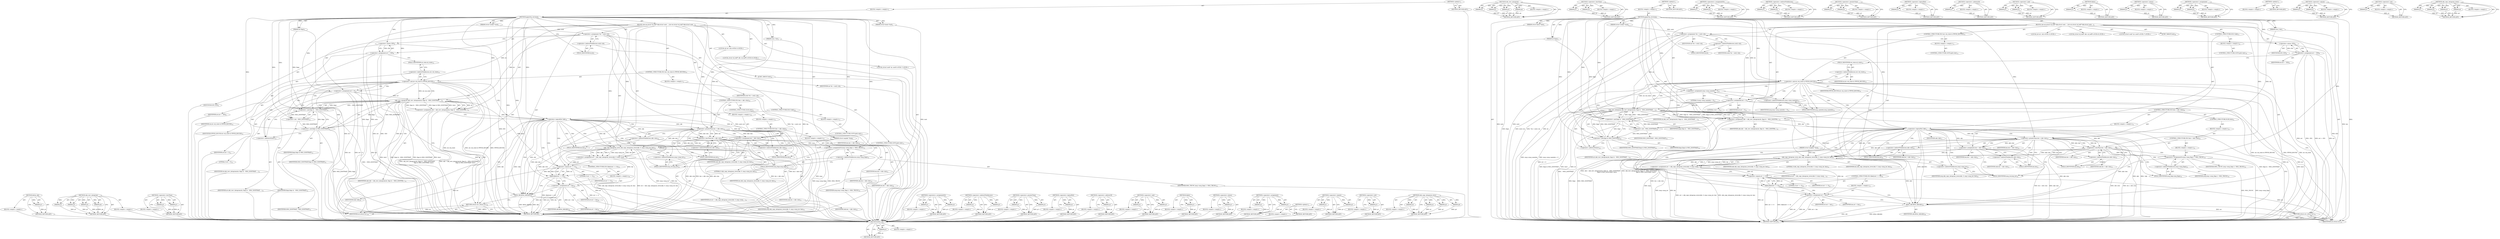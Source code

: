 digraph "skb_copy_datagram_iovec" {
vulnerable_208 [label=<(METHOD,kfree_skb)>];
vulnerable_209 [label=<(PARAM,p1)>];
vulnerable_210 [label=<(BLOCK,&lt;empty&gt;,&lt;empty&gt;)>];
vulnerable_211 [label=<(METHOD_RETURN,ANY)>];
vulnerable_158 [label=<(METHOD,skb_recv_datagram)>];
vulnerable_159 [label=<(PARAM,p1)>];
vulnerable_160 [label=<(PARAM,p2)>];
vulnerable_161 [label=<(PARAM,p3)>];
vulnerable_162 [label=<(PARAM,p4)>];
vulnerable_163 [label=<(BLOCK,&lt;empty&gt;,&lt;empty&gt;)>];
vulnerable_164 [label=<(METHOD_RETURN,ANY)>];
vulnerable_182 [label=<(METHOD,&lt;operator&gt;.lessThan)>];
vulnerable_183 [label=<(PARAM,p1)>];
vulnerable_184 [label=<(PARAM,p2)>];
vulnerable_185 [label=<(BLOCK,&lt;empty&gt;,&lt;empty&gt;)>];
vulnerable_186 [label=<(METHOD_RETURN,ANY)>];
vulnerable_6 [label=<(METHOD,&lt;global&gt;)<SUB>1</SUB>>];
vulnerable_7 [label=<(BLOCK,&lt;empty&gt;,&lt;empty&gt;)<SUB>1</SUB>>];
vulnerable_8 [label=<(METHOD,pppol2tp_recvmsg)<SUB>1</SUB>>];
vulnerable_9 [label=<(PARAM,struct kiocb *iocb)<SUB>1</SUB>>];
vulnerable_10 [label=<(PARAM,struct socket *sock)<SUB>1</SUB>>];
vulnerable_11 [label=<(PARAM,struct msghdr *msg)<SUB>2</SUB>>];
vulnerable_12 [label=<(PARAM,size_t len)<SUB>2</SUB>>];
vulnerable_13 [label=<(PARAM,int flags)<SUB>3</SUB>>];
vulnerable_14 [label=<(BLOCK,{
	int err;
	struct sk_buff *skb;
	struct sock ...,{
	int err;
	struct sk_buff *skb;
	struct sock ...)<SUB>4</SUB>>];
vulnerable_15 [label="<(LOCAL,int err: int)<SUB>5</SUB>>"];
vulnerable_16 [label="<(LOCAL,struct sk_buff* skb: sk_buff*)<SUB>6</SUB>>"];
vulnerable_17 [label="<(LOCAL,struct sock* sk: sock*)<SUB>7</SUB>>"];
vulnerable_18 [label=<(&lt;operator&gt;.assignment,*sk = sock-&gt;sk)<SUB>7</SUB>>];
vulnerable_19 [label=<(IDENTIFIER,sk,*sk = sock-&gt;sk)<SUB>7</SUB>>];
vulnerable_20 [label=<(&lt;operator&gt;.indirectFieldAccess,sock-&gt;sk)<SUB>7</SUB>>];
vulnerable_21 [label=<(IDENTIFIER,sock,*sk = sock-&gt;sk)<SUB>7</SUB>>];
vulnerable_22 [label=<(FIELD_IDENTIFIER,sk,sk)<SUB>7</SUB>>];
vulnerable_23 [label=<(&lt;operator&gt;.assignment,err = -EIO)<SUB>9</SUB>>];
vulnerable_24 [label=<(IDENTIFIER,err,err = -EIO)<SUB>9</SUB>>];
vulnerable_25 [label=<(&lt;operator&gt;.minus,-EIO)<SUB>9</SUB>>];
vulnerable_26 [label=<(IDENTIFIER,EIO,-EIO)<SUB>9</SUB>>];
vulnerable_27 [label=<(CONTROL_STRUCTURE,IF,if (sk-&gt;sk_state &amp; PPPOX_BOUND))<SUB>10</SUB>>];
vulnerable_28 [label=<(&lt;operator&gt;.and,sk-&gt;sk_state &amp; PPPOX_BOUND)<SUB>10</SUB>>];
vulnerable_29 [label=<(&lt;operator&gt;.indirectFieldAccess,sk-&gt;sk_state)<SUB>10</SUB>>];
vulnerable_30 [label=<(IDENTIFIER,sk,sk-&gt;sk_state &amp; PPPOX_BOUND)<SUB>10</SUB>>];
vulnerable_31 [label=<(FIELD_IDENTIFIER,sk_state,sk_state)<SUB>10</SUB>>];
vulnerable_32 [label=<(IDENTIFIER,PPPOX_BOUND,sk-&gt;sk_state &amp; PPPOX_BOUND)<SUB>10</SUB>>];
vulnerable_33 [label=<(BLOCK,&lt;empty&gt;,&lt;empty&gt;)<SUB>11</SUB>>];
vulnerable_34 [label=<(CONTROL_STRUCTURE,GOTO,goto end;)<SUB>11</SUB>>];
vulnerable_35 [label=<(&lt;operator&gt;.assignment,msg-&gt;msg_namelen = 0)<SUB>13</SUB>>];
vulnerable_36 [label=<(&lt;operator&gt;.indirectFieldAccess,msg-&gt;msg_namelen)<SUB>13</SUB>>];
vulnerable_37 [label=<(IDENTIFIER,msg,msg-&gt;msg_namelen = 0)<SUB>13</SUB>>];
vulnerable_38 [label=<(FIELD_IDENTIFIER,msg_namelen,msg_namelen)<SUB>13</SUB>>];
vulnerable_39 [label=<(LITERAL,0,msg-&gt;msg_namelen = 0)<SUB>13</SUB>>];
vulnerable_40 [label=<(&lt;operator&gt;.assignment,err = 0)<SUB>14</SUB>>];
vulnerable_41 [label=<(IDENTIFIER,err,err = 0)<SUB>14</SUB>>];
vulnerable_42 [label=<(LITERAL,0,err = 0)<SUB>14</SUB>>];
vulnerable_43 [label=<(&lt;operator&gt;.assignment,skb = skb_recv_datagram(sk, flags &amp; ~MSG_DONTWA...)<SUB>15</SUB>>];
vulnerable_44 [label=<(IDENTIFIER,skb,skb = skb_recv_datagram(sk, flags &amp; ~MSG_DONTWA...)<SUB>15</SUB>>];
vulnerable_45 [label=<(skb_recv_datagram,skb_recv_datagram(sk, flags &amp; ~MSG_DONTWAIT,
 	...)<SUB>15</SUB>>];
vulnerable_46 [label=<(IDENTIFIER,sk,skb_recv_datagram(sk, flags &amp; ~MSG_DONTWAIT,
 	...)<SUB>15</SUB>>];
vulnerable_47 [label=<(&lt;operator&gt;.and,flags &amp; ~MSG_DONTWAIT)<SUB>15</SUB>>];
vulnerable_48 [label=<(IDENTIFIER,flags,flags &amp; ~MSG_DONTWAIT)<SUB>15</SUB>>];
vulnerable_49 [label=<(&lt;operator&gt;.not,~MSG_DONTWAIT)<SUB>15</SUB>>];
vulnerable_50 [label=<(IDENTIFIER,MSG_DONTWAIT,~MSG_DONTWAIT)<SUB>15</SUB>>];
vulnerable_51 [label=<(&lt;operator&gt;.and,flags &amp; MSG_DONTWAIT)<SUB>16</SUB>>];
vulnerable_52 [label=<(IDENTIFIER,flags,flags &amp; MSG_DONTWAIT)<SUB>16</SUB>>];
vulnerable_53 [label=<(IDENTIFIER,MSG_DONTWAIT,flags &amp; MSG_DONTWAIT)<SUB>16</SUB>>];
vulnerable_54 [label=<(&lt;operator&gt;.addressOf,&amp;err)<SUB>16</SUB>>];
vulnerable_55 [label=<(IDENTIFIER,err,skb_recv_datagram(sk, flags &amp; ~MSG_DONTWAIT,
 	...)<SUB>16</SUB>>];
vulnerable_56 [label=<(CONTROL_STRUCTURE,IF,if (!skb))<SUB>17</SUB>>];
vulnerable_57 [label=<(&lt;operator&gt;.logicalNot,!skb)<SUB>17</SUB>>];
vulnerable_58 [label=<(IDENTIFIER,skb,!skb)<SUB>17</SUB>>];
vulnerable_59 [label=<(BLOCK,&lt;empty&gt;,&lt;empty&gt;)<SUB>18</SUB>>];
vulnerable_60 [label=<(CONTROL_STRUCTURE,GOTO,goto end;)<SUB>18</SUB>>];
vulnerable_61 [label=<(CONTROL_STRUCTURE,IF,if (len &gt; skb-&gt;len))<SUB>20</SUB>>];
vulnerable_62 [label=<(&lt;operator&gt;.greaterThan,len &gt; skb-&gt;len)<SUB>20</SUB>>];
vulnerable_63 [label=<(IDENTIFIER,len,len &gt; skb-&gt;len)<SUB>20</SUB>>];
vulnerable_64 [label=<(&lt;operator&gt;.indirectFieldAccess,skb-&gt;len)<SUB>20</SUB>>];
vulnerable_65 [label=<(IDENTIFIER,skb,len &gt; skb-&gt;len)<SUB>20</SUB>>];
vulnerable_66 [label=<(FIELD_IDENTIFIER,len,len)<SUB>20</SUB>>];
vulnerable_67 [label=<(BLOCK,&lt;empty&gt;,&lt;empty&gt;)<SUB>21</SUB>>];
vulnerable_68 [label=<(&lt;operator&gt;.assignment,len = skb-&gt;len)<SUB>21</SUB>>];
vulnerable_69 [label=<(IDENTIFIER,len,len = skb-&gt;len)<SUB>21</SUB>>];
vulnerable_70 [label=<(&lt;operator&gt;.indirectFieldAccess,skb-&gt;len)<SUB>21</SUB>>];
vulnerable_71 [label=<(IDENTIFIER,skb,len = skb-&gt;len)<SUB>21</SUB>>];
vulnerable_72 [label=<(FIELD_IDENTIFIER,len,len)<SUB>21</SUB>>];
vulnerable_73 [label=<(CONTROL_STRUCTURE,ELSE,else)<SUB>22</SUB>>];
vulnerable_74 [label=<(BLOCK,&lt;empty&gt;,&lt;empty&gt;)<SUB>22</SUB>>];
vulnerable_75 [label=<(CONTROL_STRUCTURE,IF,if (len &lt; skb-&gt;len))<SUB>22</SUB>>];
vulnerable_76 [label=<(&lt;operator&gt;.lessThan,len &lt; skb-&gt;len)<SUB>22</SUB>>];
vulnerable_77 [label=<(IDENTIFIER,len,len &lt; skb-&gt;len)<SUB>22</SUB>>];
vulnerable_78 [label=<(&lt;operator&gt;.indirectFieldAccess,skb-&gt;len)<SUB>22</SUB>>];
vulnerable_79 [label=<(IDENTIFIER,skb,len &lt; skb-&gt;len)<SUB>22</SUB>>];
vulnerable_80 [label=<(FIELD_IDENTIFIER,len,len)<SUB>22</SUB>>];
vulnerable_81 [label=<(BLOCK,&lt;empty&gt;,&lt;empty&gt;)<SUB>23</SUB>>];
vulnerable_82 [label=<(&lt;operators&gt;.assignmentOr,msg-&gt;msg_flags |= MSG_TRUNC)<SUB>23</SUB>>];
vulnerable_83 [label=<(&lt;operator&gt;.indirectFieldAccess,msg-&gt;msg_flags)<SUB>23</SUB>>];
vulnerable_84 [label=<(IDENTIFIER,msg,msg-&gt;msg_flags |= MSG_TRUNC)<SUB>23</SUB>>];
vulnerable_85 [label=<(FIELD_IDENTIFIER,msg_flags,msg_flags)<SUB>23</SUB>>];
vulnerable_86 [label=<(IDENTIFIER,MSG_TRUNC,msg-&gt;msg_flags |= MSG_TRUNC)<SUB>23</SUB>>];
vulnerable_87 [label=<(&lt;operator&gt;.assignment,err = skb_copy_datagram_iovec(skb, 0, msg-&gt;msg_...)<SUB>25</SUB>>];
vulnerable_88 [label=<(IDENTIFIER,err,err = skb_copy_datagram_iovec(skb, 0, msg-&gt;msg_...)<SUB>25</SUB>>];
vulnerable_89 [label=<(skb_copy_datagram_iovec,skb_copy_datagram_iovec(skb, 0, msg-&gt;msg_iov, len))<SUB>25</SUB>>];
vulnerable_90 [label=<(IDENTIFIER,skb,skb_copy_datagram_iovec(skb, 0, msg-&gt;msg_iov, len))<SUB>25</SUB>>];
vulnerable_91 [label=<(LITERAL,0,skb_copy_datagram_iovec(skb, 0, msg-&gt;msg_iov, len))<SUB>25</SUB>>];
vulnerable_92 [label=<(&lt;operator&gt;.indirectFieldAccess,msg-&gt;msg_iov)<SUB>25</SUB>>];
vulnerable_93 [label=<(IDENTIFIER,msg,skb_copy_datagram_iovec(skb, 0, msg-&gt;msg_iov, len))<SUB>25</SUB>>];
vulnerable_94 [label=<(FIELD_IDENTIFIER,msg_iov,msg_iov)<SUB>25</SUB>>];
vulnerable_95 [label=<(IDENTIFIER,len,skb_copy_datagram_iovec(skb, 0, msg-&gt;msg_iov, len))<SUB>25</SUB>>];
vulnerable_96 [label=<(CONTROL_STRUCTURE,IF,if (likely(err == 0)))<SUB>26</SUB>>];
vulnerable_97 [label=<(likely,likely(err == 0))<SUB>26</SUB>>];
vulnerable_98 [label=<(&lt;operator&gt;.equals,err == 0)<SUB>26</SUB>>];
vulnerable_99 [label=<(IDENTIFIER,err,err == 0)<SUB>26</SUB>>];
vulnerable_100 [label=<(LITERAL,0,err == 0)<SUB>26</SUB>>];
vulnerable_101 [label=<(BLOCK,&lt;empty&gt;,&lt;empty&gt;)<SUB>27</SUB>>];
vulnerable_102 [label=<(&lt;operator&gt;.assignment,err = len)<SUB>27</SUB>>];
vulnerable_103 [label=<(IDENTIFIER,err,err = len)<SUB>27</SUB>>];
vulnerable_104 [label=<(IDENTIFIER,len,err = len)<SUB>27</SUB>>];
vulnerable_105 [label=<(kfree_skb,kfree_skb(skb))<SUB>29</SUB>>];
vulnerable_106 [label=<(IDENTIFIER,skb,kfree_skb(skb))<SUB>29</SUB>>];
vulnerable_107 [label=<(JUMP_TARGET,end)<SUB>30</SUB>>];
vulnerable_108 [label=<(RETURN,return err;,return err;)<SUB>31</SUB>>];
vulnerable_109 [label=<(IDENTIFIER,err,return err;)<SUB>31</SUB>>];
vulnerable_110 [label=<(METHOD_RETURN,int)<SUB>1</SUB>>];
vulnerable_112 [label=<(METHOD_RETURN,ANY)<SUB>1</SUB>>];
vulnerable_187 [label=<(METHOD,&lt;operators&gt;.assignmentOr)>];
vulnerable_188 [label=<(PARAM,p1)>];
vulnerable_189 [label=<(PARAM,p2)>];
vulnerable_190 [label=<(BLOCK,&lt;empty&gt;,&lt;empty&gt;)>];
vulnerable_191 [label=<(METHOD_RETURN,ANY)>];
vulnerable_144 [label=<(METHOD,&lt;operator&gt;.indirectFieldAccess)>];
vulnerable_145 [label=<(PARAM,p1)>];
vulnerable_146 [label=<(PARAM,p2)>];
vulnerable_147 [label=<(BLOCK,&lt;empty&gt;,&lt;empty&gt;)>];
vulnerable_148 [label=<(METHOD_RETURN,ANY)>];
vulnerable_177 [label=<(METHOD,&lt;operator&gt;.greaterThan)>];
vulnerable_178 [label=<(PARAM,p1)>];
vulnerable_179 [label=<(PARAM,p2)>];
vulnerable_180 [label=<(BLOCK,&lt;empty&gt;,&lt;empty&gt;)>];
vulnerable_181 [label=<(METHOD_RETURN,ANY)>];
vulnerable_173 [label=<(METHOD,&lt;operator&gt;.logicalNot)>];
vulnerable_174 [label=<(PARAM,p1)>];
vulnerable_175 [label=<(BLOCK,&lt;empty&gt;,&lt;empty&gt;)>];
vulnerable_176 [label=<(METHOD_RETURN,ANY)>];
vulnerable_169 [label=<(METHOD,&lt;operator&gt;.addressOf)>];
vulnerable_170 [label=<(PARAM,p1)>];
vulnerable_171 [label=<(BLOCK,&lt;empty&gt;,&lt;empty&gt;)>];
vulnerable_172 [label=<(METHOD_RETURN,ANY)>];
vulnerable_153 [label=<(METHOD,&lt;operator&gt;.and)>];
vulnerable_154 [label=<(PARAM,p1)>];
vulnerable_155 [label=<(PARAM,p2)>];
vulnerable_156 [label=<(BLOCK,&lt;empty&gt;,&lt;empty&gt;)>];
vulnerable_157 [label=<(METHOD_RETURN,ANY)>];
vulnerable_199 [label=<(METHOD,likely)>];
vulnerable_200 [label=<(PARAM,p1)>];
vulnerable_201 [label=<(BLOCK,&lt;empty&gt;,&lt;empty&gt;)>];
vulnerable_202 [label=<(METHOD_RETURN,ANY)>];
vulnerable_149 [label=<(METHOD,&lt;operator&gt;.minus)>];
vulnerable_150 [label=<(PARAM,p1)>];
vulnerable_151 [label=<(BLOCK,&lt;empty&gt;,&lt;empty&gt;)>];
vulnerable_152 [label=<(METHOD_RETURN,ANY)>];
vulnerable_139 [label=<(METHOD,&lt;operator&gt;.assignment)>];
vulnerable_140 [label=<(PARAM,p1)>];
vulnerable_141 [label=<(PARAM,p2)>];
vulnerable_142 [label=<(BLOCK,&lt;empty&gt;,&lt;empty&gt;)>];
vulnerable_143 [label=<(METHOD_RETURN,ANY)>];
vulnerable_133 [label=<(METHOD,&lt;global&gt;)<SUB>1</SUB>>];
vulnerable_134 [label=<(BLOCK,&lt;empty&gt;,&lt;empty&gt;)>];
vulnerable_135 [label=<(METHOD_RETURN,ANY)>];
vulnerable_203 [label=<(METHOD,&lt;operator&gt;.equals)>];
vulnerable_204 [label=<(PARAM,p1)>];
vulnerable_205 [label=<(PARAM,p2)>];
vulnerable_206 [label=<(BLOCK,&lt;empty&gt;,&lt;empty&gt;)>];
vulnerable_207 [label=<(METHOD_RETURN,ANY)>];
vulnerable_165 [label=<(METHOD,&lt;operator&gt;.not)>];
vulnerable_166 [label=<(PARAM,p1)>];
vulnerable_167 [label=<(BLOCK,&lt;empty&gt;,&lt;empty&gt;)>];
vulnerable_168 [label=<(METHOD_RETURN,ANY)>];
vulnerable_192 [label=<(METHOD,skb_copy_datagram_iovec)>];
vulnerable_193 [label=<(PARAM,p1)>];
vulnerable_194 [label=<(PARAM,p2)>];
vulnerable_195 [label=<(PARAM,p3)>];
vulnerable_196 [label=<(PARAM,p4)>];
vulnerable_197 [label=<(BLOCK,&lt;empty&gt;,&lt;empty&gt;)>];
vulnerable_198 [label=<(METHOD_RETURN,ANY)>];
fixed_203 [label=<(METHOD,kfree_skb)>];
fixed_204 [label=<(PARAM,p1)>];
fixed_205 [label=<(BLOCK,&lt;empty&gt;,&lt;empty&gt;)>];
fixed_206 [label=<(METHOD_RETURN,ANY)>];
fixed_153 [label=<(METHOD,skb_recv_datagram)>];
fixed_154 [label=<(PARAM,p1)>];
fixed_155 [label=<(PARAM,p2)>];
fixed_156 [label=<(PARAM,p3)>];
fixed_157 [label=<(PARAM,p4)>];
fixed_158 [label=<(BLOCK,&lt;empty&gt;,&lt;empty&gt;)>];
fixed_159 [label=<(METHOD_RETURN,ANY)>];
fixed_177 [label=<(METHOD,&lt;operator&gt;.lessThan)>];
fixed_178 [label=<(PARAM,p1)>];
fixed_179 [label=<(PARAM,p2)>];
fixed_180 [label=<(BLOCK,&lt;empty&gt;,&lt;empty&gt;)>];
fixed_181 [label=<(METHOD_RETURN,ANY)>];
fixed_6 [label=<(METHOD,&lt;global&gt;)<SUB>1</SUB>>];
fixed_7 [label=<(BLOCK,&lt;empty&gt;,&lt;empty&gt;)<SUB>1</SUB>>];
fixed_8 [label=<(METHOD,pppol2tp_recvmsg)<SUB>1</SUB>>];
fixed_9 [label=<(PARAM,struct kiocb *iocb)<SUB>1</SUB>>];
fixed_10 [label=<(PARAM,struct socket *sock)<SUB>1</SUB>>];
fixed_11 [label=<(PARAM,struct msghdr *msg)<SUB>2</SUB>>];
fixed_12 [label=<(PARAM,size_t len)<SUB>2</SUB>>];
fixed_13 [label=<(PARAM,int flags)<SUB>3</SUB>>];
fixed_14 [label=<(BLOCK,{
	int err;
	struct sk_buff *skb;
	struct sock ...,{
	int err;
	struct sk_buff *skb;
	struct sock ...)<SUB>4</SUB>>];
fixed_15 [label="<(LOCAL,int err: int)<SUB>5</SUB>>"];
fixed_16 [label="<(LOCAL,struct sk_buff* skb: sk_buff*)<SUB>6</SUB>>"];
fixed_17 [label="<(LOCAL,struct sock* sk: sock*)<SUB>7</SUB>>"];
fixed_18 [label=<(&lt;operator&gt;.assignment,*sk = sock-&gt;sk)<SUB>7</SUB>>];
fixed_19 [label=<(IDENTIFIER,sk,*sk = sock-&gt;sk)<SUB>7</SUB>>];
fixed_20 [label=<(&lt;operator&gt;.indirectFieldAccess,sock-&gt;sk)<SUB>7</SUB>>];
fixed_21 [label=<(IDENTIFIER,sock,*sk = sock-&gt;sk)<SUB>7</SUB>>];
fixed_22 [label=<(FIELD_IDENTIFIER,sk,sk)<SUB>7</SUB>>];
fixed_23 [label=<(&lt;operator&gt;.assignment,err = -EIO)<SUB>9</SUB>>];
fixed_24 [label=<(IDENTIFIER,err,err = -EIO)<SUB>9</SUB>>];
fixed_25 [label=<(&lt;operator&gt;.minus,-EIO)<SUB>9</SUB>>];
fixed_26 [label=<(IDENTIFIER,EIO,-EIO)<SUB>9</SUB>>];
fixed_27 [label=<(CONTROL_STRUCTURE,IF,if (sk-&gt;sk_state &amp; PPPOX_BOUND))<SUB>10</SUB>>];
fixed_28 [label=<(&lt;operator&gt;.and,sk-&gt;sk_state &amp; PPPOX_BOUND)<SUB>10</SUB>>];
fixed_29 [label=<(&lt;operator&gt;.indirectFieldAccess,sk-&gt;sk_state)<SUB>10</SUB>>];
fixed_30 [label=<(IDENTIFIER,sk,sk-&gt;sk_state &amp; PPPOX_BOUND)<SUB>10</SUB>>];
fixed_31 [label=<(FIELD_IDENTIFIER,sk_state,sk_state)<SUB>10</SUB>>];
fixed_32 [label=<(IDENTIFIER,PPPOX_BOUND,sk-&gt;sk_state &amp; PPPOX_BOUND)<SUB>10</SUB>>];
fixed_33 [label=<(BLOCK,&lt;empty&gt;,&lt;empty&gt;)<SUB>11</SUB>>];
fixed_34 [label=<(CONTROL_STRUCTURE,GOTO,goto end;)<SUB>11</SUB>>];
fixed_35 [label=<(&lt;operator&gt;.assignment,err = 0)<SUB>13</SUB>>];
fixed_36 [label=<(IDENTIFIER,err,err = 0)<SUB>13</SUB>>];
fixed_37 [label=<(LITERAL,0,err = 0)<SUB>13</SUB>>];
fixed_38 [label=<(&lt;operator&gt;.assignment,skb = skb_recv_datagram(sk, flags &amp; ~MSG_DONTWA...)<SUB>14</SUB>>];
fixed_39 [label=<(IDENTIFIER,skb,skb = skb_recv_datagram(sk, flags &amp; ~MSG_DONTWA...)<SUB>14</SUB>>];
fixed_40 [label=<(skb_recv_datagram,skb_recv_datagram(sk, flags &amp; ~MSG_DONTWAIT,
 	...)<SUB>14</SUB>>];
fixed_41 [label=<(IDENTIFIER,sk,skb_recv_datagram(sk, flags &amp; ~MSG_DONTWAIT,
 	...)<SUB>14</SUB>>];
fixed_42 [label=<(&lt;operator&gt;.and,flags &amp; ~MSG_DONTWAIT)<SUB>14</SUB>>];
fixed_43 [label=<(IDENTIFIER,flags,flags &amp; ~MSG_DONTWAIT)<SUB>14</SUB>>];
fixed_44 [label=<(&lt;operator&gt;.not,~MSG_DONTWAIT)<SUB>14</SUB>>];
fixed_45 [label=<(IDENTIFIER,MSG_DONTWAIT,~MSG_DONTWAIT)<SUB>14</SUB>>];
fixed_46 [label=<(&lt;operator&gt;.and,flags &amp; MSG_DONTWAIT)<SUB>15</SUB>>];
fixed_47 [label=<(IDENTIFIER,flags,flags &amp; MSG_DONTWAIT)<SUB>15</SUB>>];
fixed_48 [label=<(IDENTIFIER,MSG_DONTWAIT,flags &amp; MSG_DONTWAIT)<SUB>15</SUB>>];
fixed_49 [label=<(&lt;operator&gt;.addressOf,&amp;err)<SUB>15</SUB>>];
fixed_50 [label=<(IDENTIFIER,err,skb_recv_datagram(sk, flags &amp; ~MSG_DONTWAIT,
 	...)<SUB>15</SUB>>];
fixed_51 [label=<(CONTROL_STRUCTURE,IF,if (!skb))<SUB>16</SUB>>];
fixed_52 [label=<(&lt;operator&gt;.logicalNot,!skb)<SUB>16</SUB>>];
fixed_53 [label=<(IDENTIFIER,skb,!skb)<SUB>16</SUB>>];
fixed_54 [label=<(BLOCK,&lt;empty&gt;,&lt;empty&gt;)<SUB>17</SUB>>];
fixed_55 [label=<(CONTROL_STRUCTURE,GOTO,goto end;)<SUB>17</SUB>>];
fixed_56 [label=<(CONTROL_STRUCTURE,IF,if (len &gt; skb-&gt;len))<SUB>19</SUB>>];
fixed_57 [label=<(&lt;operator&gt;.greaterThan,len &gt; skb-&gt;len)<SUB>19</SUB>>];
fixed_58 [label=<(IDENTIFIER,len,len &gt; skb-&gt;len)<SUB>19</SUB>>];
fixed_59 [label=<(&lt;operator&gt;.indirectFieldAccess,skb-&gt;len)<SUB>19</SUB>>];
fixed_60 [label=<(IDENTIFIER,skb,len &gt; skb-&gt;len)<SUB>19</SUB>>];
fixed_61 [label=<(FIELD_IDENTIFIER,len,len)<SUB>19</SUB>>];
fixed_62 [label=<(BLOCK,&lt;empty&gt;,&lt;empty&gt;)<SUB>20</SUB>>];
fixed_63 [label=<(&lt;operator&gt;.assignment,len = skb-&gt;len)<SUB>20</SUB>>];
fixed_64 [label=<(IDENTIFIER,len,len = skb-&gt;len)<SUB>20</SUB>>];
fixed_65 [label=<(&lt;operator&gt;.indirectFieldAccess,skb-&gt;len)<SUB>20</SUB>>];
fixed_66 [label=<(IDENTIFIER,skb,len = skb-&gt;len)<SUB>20</SUB>>];
fixed_67 [label=<(FIELD_IDENTIFIER,len,len)<SUB>20</SUB>>];
fixed_68 [label=<(CONTROL_STRUCTURE,ELSE,else)<SUB>21</SUB>>];
fixed_69 [label=<(BLOCK,&lt;empty&gt;,&lt;empty&gt;)<SUB>21</SUB>>];
fixed_70 [label=<(CONTROL_STRUCTURE,IF,if (len &lt; skb-&gt;len))<SUB>21</SUB>>];
fixed_71 [label=<(&lt;operator&gt;.lessThan,len &lt; skb-&gt;len)<SUB>21</SUB>>];
fixed_72 [label=<(IDENTIFIER,len,len &lt; skb-&gt;len)<SUB>21</SUB>>];
fixed_73 [label=<(&lt;operator&gt;.indirectFieldAccess,skb-&gt;len)<SUB>21</SUB>>];
fixed_74 [label=<(IDENTIFIER,skb,len &lt; skb-&gt;len)<SUB>21</SUB>>];
fixed_75 [label=<(FIELD_IDENTIFIER,len,len)<SUB>21</SUB>>];
fixed_76 [label=<(BLOCK,&lt;empty&gt;,&lt;empty&gt;)<SUB>22</SUB>>];
fixed_77 [label=<(&lt;operators&gt;.assignmentOr,msg-&gt;msg_flags |= MSG_TRUNC)<SUB>22</SUB>>];
fixed_78 [label=<(&lt;operator&gt;.indirectFieldAccess,msg-&gt;msg_flags)<SUB>22</SUB>>];
fixed_79 [label=<(IDENTIFIER,msg,msg-&gt;msg_flags |= MSG_TRUNC)<SUB>22</SUB>>];
fixed_80 [label=<(FIELD_IDENTIFIER,msg_flags,msg_flags)<SUB>22</SUB>>];
fixed_81 [label=<(IDENTIFIER,MSG_TRUNC,msg-&gt;msg_flags |= MSG_TRUNC)<SUB>22</SUB>>];
fixed_82 [label=<(&lt;operator&gt;.assignment,err = skb_copy_datagram_iovec(skb, 0, msg-&gt;msg_...)<SUB>24</SUB>>];
fixed_83 [label=<(IDENTIFIER,err,err = skb_copy_datagram_iovec(skb, 0, msg-&gt;msg_...)<SUB>24</SUB>>];
fixed_84 [label=<(skb_copy_datagram_iovec,skb_copy_datagram_iovec(skb, 0, msg-&gt;msg_iov, len))<SUB>24</SUB>>];
fixed_85 [label=<(IDENTIFIER,skb,skb_copy_datagram_iovec(skb, 0, msg-&gt;msg_iov, len))<SUB>24</SUB>>];
fixed_86 [label=<(LITERAL,0,skb_copy_datagram_iovec(skb, 0, msg-&gt;msg_iov, len))<SUB>24</SUB>>];
fixed_87 [label=<(&lt;operator&gt;.indirectFieldAccess,msg-&gt;msg_iov)<SUB>24</SUB>>];
fixed_88 [label=<(IDENTIFIER,msg,skb_copy_datagram_iovec(skb, 0, msg-&gt;msg_iov, len))<SUB>24</SUB>>];
fixed_89 [label=<(FIELD_IDENTIFIER,msg_iov,msg_iov)<SUB>24</SUB>>];
fixed_90 [label=<(IDENTIFIER,len,skb_copy_datagram_iovec(skb, 0, msg-&gt;msg_iov, len))<SUB>24</SUB>>];
fixed_91 [label=<(CONTROL_STRUCTURE,IF,if (likely(err == 0)))<SUB>25</SUB>>];
fixed_92 [label=<(likely,likely(err == 0))<SUB>25</SUB>>];
fixed_93 [label=<(&lt;operator&gt;.equals,err == 0)<SUB>25</SUB>>];
fixed_94 [label=<(IDENTIFIER,err,err == 0)<SUB>25</SUB>>];
fixed_95 [label=<(LITERAL,0,err == 0)<SUB>25</SUB>>];
fixed_96 [label=<(BLOCK,&lt;empty&gt;,&lt;empty&gt;)<SUB>26</SUB>>];
fixed_97 [label=<(&lt;operator&gt;.assignment,err = len)<SUB>26</SUB>>];
fixed_98 [label=<(IDENTIFIER,err,err = len)<SUB>26</SUB>>];
fixed_99 [label=<(IDENTIFIER,len,err = len)<SUB>26</SUB>>];
fixed_100 [label=<(kfree_skb,kfree_skb(skb))<SUB>28</SUB>>];
fixed_101 [label=<(IDENTIFIER,skb,kfree_skb(skb))<SUB>28</SUB>>];
fixed_102 [label=<(JUMP_TARGET,end)<SUB>29</SUB>>];
fixed_103 [label=<(RETURN,return err;,return err;)<SUB>30</SUB>>];
fixed_104 [label=<(IDENTIFIER,err,return err;)<SUB>30</SUB>>];
fixed_105 [label=<(METHOD_RETURN,int)<SUB>1</SUB>>];
fixed_107 [label=<(METHOD_RETURN,ANY)<SUB>1</SUB>>];
fixed_182 [label=<(METHOD,&lt;operators&gt;.assignmentOr)>];
fixed_183 [label=<(PARAM,p1)>];
fixed_184 [label=<(PARAM,p2)>];
fixed_185 [label=<(BLOCK,&lt;empty&gt;,&lt;empty&gt;)>];
fixed_186 [label=<(METHOD_RETURN,ANY)>];
fixed_139 [label=<(METHOD,&lt;operator&gt;.indirectFieldAccess)>];
fixed_140 [label=<(PARAM,p1)>];
fixed_141 [label=<(PARAM,p2)>];
fixed_142 [label=<(BLOCK,&lt;empty&gt;,&lt;empty&gt;)>];
fixed_143 [label=<(METHOD_RETURN,ANY)>];
fixed_172 [label=<(METHOD,&lt;operator&gt;.greaterThan)>];
fixed_173 [label=<(PARAM,p1)>];
fixed_174 [label=<(PARAM,p2)>];
fixed_175 [label=<(BLOCK,&lt;empty&gt;,&lt;empty&gt;)>];
fixed_176 [label=<(METHOD_RETURN,ANY)>];
fixed_168 [label=<(METHOD,&lt;operator&gt;.logicalNot)>];
fixed_169 [label=<(PARAM,p1)>];
fixed_170 [label=<(BLOCK,&lt;empty&gt;,&lt;empty&gt;)>];
fixed_171 [label=<(METHOD_RETURN,ANY)>];
fixed_164 [label=<(METHOD,&lt;operator&gt;.addressOf)>];
fixed_165 [label=<(PARAM,p1)>];
fixed_166 [label=<(BLOCK,&lt;empty&gt;,&lt;empty&gt;)>];
fixed_167 [label=<(METHOD_RETURN,ANY)>];
fixed_148 [label=<(METHOD,&lt;operator&gt;.and)>];
fixed_149 [label=<(PARAM,p1)>];
fixed_150 [label=<(PARAM,p2)>];
fixed_151 [label=<(BLOCK,&lt;empty&gt;,&lt;empty&gt;)>];
fixed_152 [label=<(METHOD_RETURN,ANY)>];
fixed_194 [label=<(METHOD,likely)>];
fixed_195 [label=<(PARAM,p1)>];
fixed_196 [label=<(BLOCK,&lt;empty&gt;,&lt;empty&gt;)>];
fixed_197 [label=<(METHOD_RETURN,ANY)>];
fixed_144 [label=<(METHOD,&lt;operator&gt;.minus)>];
fixed_145 [label=<(PARAM,p1)>];
fixed_146 [label=<(BLOCK,&lt;empty&gt;,&lt;empty&gt;)>];
fixed_147 [label=<(METHOD_RETURN,ANY)>];
fixed_134 [label=<(METHOD,&lt;operator&gt;.assignment)>];
fixed_135 [label=<(PARAM,p1)>];
fixed_136 [label=<(PARAM,p2)>];
fixed_137 [label=<(BLOCK,&lt;empty&gt;,&lt;empty&gt;)>];
fixed_138 [label=<(METHOD_RETURN,ANY)>];
fixed_128 [label=<(METHOD,&lt;global&gt;)<SUB>1</SUB>>];
fixed_129 [label=<(BLOCK,&lt;empty&gt;,&lt;empty&gt;)>];
fixed_130 [label=<(METHOD_RETURN,ANY)>];
fixed_198 [label=<(METHOD,&lt;operator&gt;.equals)>];
fixed_199 [label=<(PARAM,p1)>];
fixed_200 [label=<(PARAM,p2)>];
fixed_201 [label=<(BLOCK,&lt;empty&gt;,&lt;empty&gt;)>];
fixed_202 [label=<(METHOD_RETURN,ANY)>];
fixed_160 [label=<(METHOD,&lt;operator&gt;.not)>];
fixed_161 [label=<(PARAM,p1)>];
fixed_162 [label=<(BLOCK,&lt;empty&gt;,&lt;empty&gt;)>];
fixed_163 [label=<(METHOD_RETURN,ANY)>];
fixed_187 [label=<(METHOD,skb_copy_datagram_iovec)>];
fixed_188 [label=<(PARAM,p1)>];
fixed_189 [label=<(PARAM,p2)>];
fixed_190 [label=<(PARAM,p3)>];
fixed_191 [label=<(PARAM,p4)>];
fixed_192 [label=<(BLOCK,&lt;empty&gt;,&lt;empty&gt;)>];
fixed_193 [label=<(METHOD_RETURN,ANY)>];
vulnerable_208 -> vulnerable_209  [key=0, label="AST: "];
vulnerable_208 -> vulnerable_209  [key=1, label="DDG: "];
vulnerable_208 -> vulnerable_210  [key=0, label="AST: "];
vulnerable_208 -> vulnerable_211  [key=0, label="AST: "];
vulnerable_208 -> vulnerable_211  [key=1, label="CFG: "];
vulnerable_209 -> vulnerable_211  [key=0, label="DDG: p1"];
vulnerable_158 -> vulnerable_159  [key=0, label="AST: "];
vulnerable_158 -> vulnerable_159  [key=1, label="DDG: "];
vulnerable_158 -> vulnerable_163  [key=0, label="AST: "];
vulnerable_158 -> vulnerable_160  [key=0, label="AST: "];
vulnerable_158 -> vulnerable_160  [key=1, label="DDG: "];
vulnerable_158 -> vulnerable_164  [key=0, label="AST: "];
vulnerable_158 -> vulnerable_164  [key=1, label="CFG: "];
vulnerable_158 -> vulnerable_161  [key=0, label="AST: "];
vulnerable_158 -> vulnerable_161  [key=1, label="DDG: "];
vulnerable_158 -> vulnerable_162  [key=0, label="AST: "];
vulnerable_158 -> vulnerable_162  [key=1, label="DDG: "];
vulnerable_159 -> vulnerable_164  [key=0, label="DDG: p1"];
vulnerable_160 -> vulnerable_164  [key=0, label="DDG: p2"];
vulnerable_161 -> vulnerable_164  [key=0, label="DDG: p3"];
vulnerable_162 -> vulnerable_164  [key=0, label="DDG: p4"];
vulnerable_182 -> vulnerable_183  [key=0, label="AST: "];
vulnerable_182 -> vulnerable_183  [key=1, label="DDG: "];
vulnerable_182 -> vulnerable_185  [key=0, label="AST: "];
vulnerable_182 -> vulnerable_184  [key=0, label="AST: "];
vulnerable_182 -> vulnerable_184  [key=1, label="DDG: "];
vulnerable_182 -> vulnerable_186  [key=0, label="AST: "];
vulnerable_182 -> vulnerable_186  [key=1, label="CFG: "];
vulnerable_183 -> vulnerable_186  [key=0, label="DDG: p1"];
vulnerable_184 -> vulnerable_186  [key=0, label="DDG: p2"];
vulnerable_6 -> vulnerable_7  [key=0, label="AST: "];
vulnerable_6 -> vulnerable_112  [key=0, label="AST: "];
vulnerable_6 -> vulnerable_112  [key=1, label="CFG: "];
vulnerable_7 -> vulnerable_8  [key=0, label="AST: "];
vulnerable_8 -> vulnerable_9  [key=0, label="AST: "];
vulnerable_8 -> vulnerable_9  [key=1, label="DDG: "];
vulnerable_8 -> vulnerable_10  [key=0, label="AST: "];
vulnerable_8 -> vulnerable_10  [key=1, label="DDG: "];
vulnerable_8 -> vulnerable_11  [key=0, label="AST: "];
vulnerable_8 -> vulnerable_11  [key=1, label="DDG: "];
vulnerable_8 -> vulnerable_12  [key=0, label="AST: "];
vulnerable_8 -> vulnerable_12  [key=1, label="DDG: "];
vulnerable_8 -> vulnerable_13  [key=0, label="AST: "];
vulnerable_8 -> vulnerable_13  [key=1, label="DDG: "];
vulnerable_8 -> vulnerable_14  [key=0, label="AST: "];
vulnerable_8 -> vulnerable_110  [key=0, label="AST: "];
vulnerable_8 -> vulnerable_22  [key=0, label="CFG: "];
vulnerable_8 -> vulnerable_35  [key=0, label="DDG: "];
vulnerable_8 -> vulnerable_40  [key=0, label="DDG: "];
vulnerable_8 -> vulnerable_105  [key=0, label="DDG: "];
vulnerable_8 -> vulnerable_109  [key=0, label="DDG: "];
vulnerable_8 -> vulnerable_25  [key=0, label="DDG: "];
vulnerable_8 -> vulnerable_28  [key=0, label="DDG: "];
vulnerable_8 -> vulnerable_45  [key=0, label="DDG: "];
vulnerable_8 -> vulnerable_57  [key=0, label="DDG: "];
vulnerable_8 -> vulnerable_62  [key=0, label="DDG: "];
vulnerable_8 -> vulnerable_89  [key=0, label="DDG: "];
vulnerable_8 -> vulnerable_102  [key=0, label="DDG: "];
vulnerable_8 -> vulnerable_47  [key=0, label="DDG: "];
vulnerable_8 -> vulnerable_51  [key=0, label="DDG: "];
vulnerable_8 -> vulnerable_98  [key=0, label="DDG: "];
vulnerable_8 -> vulnerable_49  [key=0, label="DDG: "];
vulnerable_8 -> vulnerable_76  [key=0, label="DDG: "];
vulnerable_8 -> vulnerable_82  [key=0, label="DDG: "];
vulnerable_9 -> vulnerable_110  [key=0, label="DDG: iocb"];
vulnerable_10 -> vulnerable_110  [key=0, label="DDG: sock"];
vulnerable_10 -> vulnerable_18  [key=0, label="DDG: sock"];
vulnerable_11 -> vulnerable_110  [key=0, label="DDG: msg"];
vulnerable_11 -> vulnerable_89  [key=0, label="DDG: msg"];
vulnerable_11 -> vulnerable_82  [key=0, label="DDG: msg"];
vulnerable_12 -> vulnerable_110  [key=0, label="DDG: len"];
vulnerable_12 -> vulnerable_62  [key=0, label="DDG: len"];
vulnerable_13 -> vulnerable_110  [key=0, label="DDG: flags"];
vulnerable_13 -> vulnerable_47  [key=0, label="DDG: flags"];
vulnerable_14 -> vulnerable_15  [key=0, label="AST: "];
vulnerable_14 -> vulnerable_16  [key=0, label="AST: "];
vulnerable_14 -> vulnerable_17  [key=0, label="AST: "];
vulnerable_14 -> vulnerable_18  [key=0, label="AST: "];
vulnerable_14 -> vulnerable_23  [key=0, label="AST: "];
vulnerable_14 -> vulnerable_27  [key=0, label="AST: "];
vulnerable_14 -> vulnerable_35  [key=0, label="AST: "];
vulnerable_14 -> vulnerable_40  [key=0, label="AST: "];
vulnerable_14 -> vulnerable_43  [key=0, label="AST: "];
vulnerable_14 -> vulnerable_56  [key=0, label="AST: "];
vulnerable_14 -> vulnerable_61  [key=0, label="AST: "];
vulnerable_14 -> vulnerable_87  [key=0, label="AST: "];
vulnerable_14 -> vulnerable_96  [key=0, label="AST: "];
vulnerable_14 -> vulnerable_105  [key=0, label="AST: "];
vulnerable_14 -> vulnerable_107  [key=0, label="AST: "];
vulnerable_14 -> vulnerable_108  [key=0, label="AST: "];
vulnerable_18 -> vulnerable_19  [key=0, label="AST: "];
vulnerable_18 -> vulnerable_20  [key=0, label="AST: "];
vulnerable_18 -> vulnerable_25  [key=0, label="CFG: "];
vulnerable_18 -> vulnerable_110  [key=0, label="DDG: sk"];
vulnerable_18 -> vulnerable_110  [key=1, label="DDG: sock-&gt;sk"];
vulnerable_18 -> vulnerable_110  [key=2, label="DDG: *sk = sock-&gt;sk"];
vulnerable_18 -> vulnerable_28  [key=0, label="DDG: sk"];
vulnerable_18 -> vulnerable_45  [key=0, label="DDG: sk"];
vulnerable_20 -> vulnerable_21  [key=0, label="AST: "];
vulnerable_20 -> vulnerable_22  [key=0, label="AST: "];
vulnerable_20 -> vulnerable_18  [key=0, label="CFG: "];
vulnerable_22 -> vulnerable_20  [key=0, label="CFG: "];
vulnerable_23 -> vulnerable_24  [key=0, label="AST: "];
vulnerable_23 -> vulnerable_25  [key=0, label="AST: "];
vulnerable_23 -> vulnerable_31  [key=0, label="CFG: "];
vulnerable_23 -> vulnerable_110  [key=0, label="DDG: err"];
vulnerable_23 -> vulnerable_110  [key=1, label="DDG: -EIO"];
vulnerable_23 -> vulnerable_110  [key=2, label="DDG: err = -EIO"];
vulnerable_23 -> vulnerable_109  [key=0, label="DDG: err"];
vulnerable_25 -> vulnerable_26  [key=0, label="AST: "];
vulnerable_25 -> vulnerable_23  [key=0, label="CFG: "];
vulnerable_25 -> vulnerable_23  [key=1, label="DDG: EIO"];
vulnerable_25 -> vulnerable_110  [key=0, label="DDG: EIO"];
vulnerable_27 -> vulnerable_28  [key=0, label="AST: "];
vulnerable_27 -> vulnerable_33  [key=0, label="AST: "];
vulnerable_28 -> vulnerable_29  [key=0, label="AST: "];
vulnerable_28 -> vulnerable_32  [key=0, label="AST: "];
vulnerable_28 -> vulnerable_108  [key=0, label="CFG: "];
vulnerable_28 -> vulnerable_38  [key=0, label="CFG: "];
vulnerable_28 -> vulnerable_38  [key=1, label="CDG: "];
vulnerable_28 -> vulnerable_110  [key=0, label="DDG: sk-&gt;sk_state"];
vulnerable_28 -> vulnerable_110  [key=1, label="DDG: sk-&gt;sk_state &amp; PPPOX_BOUND"];
vulnerable_28 -> vulnerable_110  [key=2, label="DDG: PPPOX_BOUND"];
vulnerable_28 -> vulnerable_45  [key=0, label="DDG: sk-&gt;sk_state"];
vulnerable_28 -> vulnerable_45  [key=1, label="CDG: "];
vulnerable_28 -> vulnerable_47  [key=0, label="CDG: "];
vulnerable_28 -> vulnerable_49  [key=0, label="CDG: "];
vulnerable_28 -> vulnerable_51  [key=0, label="CDG: "];
vulnerable_28 -> vulnerable_57  [key=0, label="CDG: "];
vulnerable_28 -> vulnerable_40  [key=0, label="CDG: "];
vulnerable_28 -> vulnerable_35  [key=0, label="CDG: "];
vulnerable_28 -> vulnerable_54  [key=0, label="CDG: "];
vulnerable_28 -> vulnerable_43  [key=0, label="CDG: "];
vulnerable_28 -> vulnerable_36  [key=0, label="CDG: "];
vulnerable_29 -> vulnerable_30  [key=0, label="AST: "];
vulnerable_29 -> vulnerable_31  [key=0, label="AST: "];
vulnerable_29 -> vulnerable_28  [key=0, label="CFG: "];
vulnerable_31 -> vulnerable_29  [key=0, label="CFG: "];
vulnerable_33 -> vulnerable_34  [key=0, label="AST: "];
vulnerable_35 -> vulnerable_36  [key=0, label="AST: "];
vulnerable_35 -> vulnerable_39  [key=0, label="AST: "];
vulnerable_35 -> vulnerable_40  [key=0, label="CFG: "];
vulnerable_35 -> vulnerable_110  [key=0, label="DDG: msg-&gt;msg_namelen"];
vulnerable_35 -> vulnerable_110  [key=1, label="DDG: msg-&gt;msg_namelen = 0"];
vulnerable_36 -> vulnerable_37  [key=0, label="AST: "];
vulnerable_36 -> vulnerable_38  [key=0, label="AST: "];
vulnerable_36 -> vulnerable_35  [key=0, label="CFG: "];
vulnerable_38 -> vulnerable_36  [key=0, label="CFG: "];
vulnerable_40 -> vulnerable_41  [key=0, label="AST: "];
vulnerable_40 -> vulnerable_42  [key=0, label="AST: "];
vulnerable_40 -> vulnerable_49  [key=0, label="CFG: "];
vulnerable_40 -> vulnerable_110  [key=0, label="DDG: err"];
vulnerable_40 -> vulnerable_110  [key=1, label="DDG: err = 0"];
vulnerable_40 -> vulnerable_109  [key=0, label="DDG: err"];
vulnerable_40 -> vulnerable_45  [key=0, label="DDG: err"];
vulnerable_43 -> vulnerable_44  [key=0, label="AST: "];
vulnerable_43 -> vulnerable_45  [key=0, label="AST: "];
vulnerable_43 -> vulnerable_57  [key=0, label="CFG: "];
vulnerable_43 -> vulnerable_57  [key=1, label="DDG: skb"];
vulnerable_43 -> vulnerable_110  [key=0, label="DDG: skb_recv_datagram(sk, flags &amp; ~MSG_DONTWAIT,
 				flags &amp; MSG_DONTWAIT, &amp;err)"];
vulnerable_43 -> vulnerable_110  [key=1, label="DDG: skb = skb_recv_datagram(sk, flags &amp; ~MSG_DONTWAIT,
 				flags &amp; MSG_DONTWAIT, &amp;err)"];
vulnerable_45 -> vulnerable_46  [key=0, label="AST: "];
vulnerable_45 -> vulnerable_47  [key=0, label="AST: "];
vulnerable_45 -> vulnerable_51  [key=0, label="AST: "];
vulnerable_45 -> vulnerable_54  [key=0, label="AST: "];
vulnerable_45 -> vulnerable_43  [key=0, label="CFG: "];
vulnerable_45 -> vulnerable_43  [key=1, label="DDG: sk"];
vulnerable_45 -> vulnerable_43  [key=2, label="DDG: flags &amp; ~MSG_DONTWAIT"];
vulnerable_45 -> vulnerable_43  [key=3, label="DDG: flags &amp; MSG_DONTWAIT"];
vulnerable_45 -> vulnerable_43  [key=4, label="DDG: &amp;err"];
vulnerable_45 -> vulnerable_110  [key=0, label="DDG: sk"];
vulnerable_45 -> vulnerable_110  [key=1, label="DDG: flags &amp; ~MSG_DONTWAIT"];
vulnerable_45 -> vulnerable_110  [key=2, label="DDG: flags &amp; MSG_DONTWAIT"];
vulnerable_45 -> vulnerable_110  [key=3, label="DDG: &amp;err"];
vulnerable_45 -> vulnerable_109  [key=0, label="DDG: &amp;err"];
vulnerable_45 -> vulnerable_98  [key=0, label="DDG: &amp;err"];
vulnerable_47 -> vulnerable_48  [key=0, label="AST: "];
vulnerable_47 -> vulnerable_49  [key=0, label="AST: "];
vulnerable_47 -> vulnerable_51  [key=0, label="CFG: "];
vulnerable_47 -> vulnerable_51  [key=1, label="DDG: flags"];
vulnerable_47 -> vulnerable_110  [key=0, label="DDG: ~MSG_DONTWAIT"];
vulnerable_47 -> vulnerable_45  [key=0, label="DDG: flags"];
vulnerable_47 -> vulnerable_45  [key=1, label="DDG: ~MSG_DONTWAIT"];
vulnerable_49 -> vulnerable_50  [key=0, label="AST: "];
vulnerable_49 -> vulnerable_47  [key=0, label="CFG: "];
vulnerable_49 -> vulnerable_47  [key=1, label="DDG: MSG_DONTWAIT"];
vulnerable_49 -> vulnerable_51  [key=0, label="DDG: MSG_DONTWAIT"];
vulnerable_51 -> vulnerable_52  [key=0, label="AST: "];
vulnerable_51 -> vulnerable_53  [key=0, label="AST: "];
vulnerable_51 -> vulnerable_54  [key=0, label="CFG: "];
vulnerable_51 -> vulnerable_110  [key=0, label="DDG: flags"];
vulnerable_51 -> vulnerable_110  [key=1, label="DDG: MSG_DONTWAIT"];
vulnerable_51 -> vulnerable_45  [key=0, label="DDG: flags"];
vulnerable_51 -> vulnerable_45  [key=1, label="DDG: MSG_DONTWAIT"];
vulnerable_54 -> vulnerable_55  [key=0, label="AST: "];
vulnerable_54 -> vulnerable_45  [key=0, label="CFG: "];
vulnerable_56 -> vulnerable_57  [key=0, label="AST: "];
vulnerable_56 -> vulnerable_59  [key=0, label="AST: "];
vulnerable_57 -> vulnerable_58  [key=0, label="AST: "];
vulnerable_57 -> vulnerable_108  [key=0, label="CFG: "];
vulnerable_57 -> vulnerable_66  [key=0, label="CFG: "];
vulnerable_57 -> vulnerable_66  [key=1, label="CDG: "];
vulnerable_57 -> vulnerable_110  [key=0, label="DDG: skb"];
vulnerable_57 -> vulnerable_110  [key=1, label="DDG: !skb"];
vulnerable_57 -> vulnerable_105  [key=0, label="DDG: skb"];
vulnerable_57 -> vulnerable_105  [key=1, label="CDG: "];
vulnerable_57 -> vulnerable_62  [key=0, label="DDG: skb"];
vulnerable_57 -> vulnerable_62  [key=1, label="CDG: "];
vulnerable_57 -> vulnerable_68  [key=0, label="DDG: skb"];
vulnerable_57 -> vulnerable_89  [key=0, label="DDG: skb"];
vulnerable_57 -> vulnerable_89  [key=1, label="CDG: "];
vulnerable_57 -> vulnerable_76  [key=0, label="DDG: skb"];
vulnerable_57 -> vulnerable_94  [key=0, label="CDG: "];
vulnerable_57 -> vulnerable_64  [key=0, label="CDG: "];
vulnerable_57 -> vulnerable_98  [key=0, label="CDG: "];
vulnerable_57 -> vulnerable_92  [key=0, label="CDG: "];
vulnerable_57 -> vulnerable_87  [key=0, label="CDG: "];
vulnerable_57 -> vulnerable_97  [key=0, label="CDG: "];
vulnerable_59 -> vulnerable_60  [key=0, label="AST: "];
vulnerable_61 -> vulnerable_62  [key=0, label="AST: "];
vulnerable_61 -> vulnerable_67  [key=0, label="AST: "];
vulnerable_61 -> vulnerable_73  [key=0, label="AST: "];
vulnerable_62 -> vulnerable_63  [key=0, label="AST: "];
vulnerable_62 -> vulnerable_64  [key=0, label="AST: "];
vulnerable_62 -> vulnerable_72  [key=0, label="CFG: "];
vulnerable_62 -> vulnerable_72  [key=1, label="CDG: "];
vulnerable_62 -> vulnerable_80  [key=0, label="CFG: "];
vulnerable_62 -> vulnerable_80  [key=1, label="CDG: "];
vulnerable_62 -> vulnerable_110  [key=0, label="DDG: len &gt; skb-&gt;len"];
vulnerable_62 -> vulnerable_105  [key=0, label="DDG: skb-&gt;len"];
vulnerable_62 -> vulnerable_68  [key=0, label="DDG: skb-&gt;len"];
vulnerable_62 -> vulnerable_68  [key=1, label="CDG: "];
vulnerable_62 -> vulnerable_89  [key=0, label="DDG: skb-&gt;len"];
vulnerable_62 -> vulnerable_76  [key=0, label="DDG: len"];
vulnerable_62 -> vulnerable_76  [key=1, label="DDG: skb-&gt;len"];
vulnerable_62 -> vulnerable_76  [key=2, label="CDG: "];
vulnerable_62 -> vulnerable_70  [key=0, label="CDG: "];
vulnerable_62 -> vulnerable_78  [key=0, label="CDG: "];
vulnerable_64 -> vulnerable_65  [key=0, label="AST: "];
vulnerable_64 -> vulnerable_66  [key=0, label="AST: "];
vulnerable_64 -> vulnerable_62  [key=0, label="CFG: "];
vulnerable_66 -> vulnerable_64  [key=0, label="CFG: "];
vulnerable_67 -> vulnerable_68  [key=0, label="AST: "];
vulnerable_68 -> vulnerable_69  [key=0, label="AST: "];
vulnerable_68 -> vulnerable_70  [key=0, label="AST: "];
vulnerable_68 -> vulnerable_94  [key=0, label="CFG: "];
vulnerable_68 -> vulnerable_110  [key=0, label="DDG: skb-&gt;len"];
vulnerable_68 -> vulnerable_110  [key=1, label="DDG: len = skb-&gt;len"];
vulnerable_68 -> vulnerable_89  [key=0, label="DDG: len"];
vulnerable_70 -> vulnerable_71  [key=0, label="AST: "];
vulnerable_70 -> vulnerable_72  [key=0, label="AST: "];
vulnerable_70 -> vulnerable_68  [key=0, label="CFG: "];
vulnerable_72 -> vulnerable_70  [key=0, label="CFG: "];
vulnerable_73 -> vulnerable_74  [key=0, label="AST: "];
vulnerable_74 -> vulnerable_75  [key=0, label="AST: "];
vulnerable_75 -> vulnerable_76  [key=0, label="AST: "];
vulnerable_75 -> vulnerable_81  [key=0, label="AST: "];
vulnerable_76 -> vulnerable_77  [key=0, label="AST: "];
vulnerable_76 -> vulnerable_78  [key=0, label="AST: "];
vulnerable_76 -> vulnerable_85  [key=0, label="CFG: "];
vulnerable_76 -> vulnerable_85  [key=1, label="CDG: "];
vulnerable_76 -> vulnerable_94  [key=0, label="CFG: "];
vulnerable_76 -> vulnerable_110  [key=0, label="DDG: skb-&gt;len"];
vulnerable_76 -> vulnerable_110  [key=1, label="DDG: len &lt; skb-&gt;len"];
vulnerable_76 -> vulnerable_105  [key=0, label="DDG: skb-&gt;len"];
vulnerable_76 -> vulnerable_89  [key=0, label="DDG: skb-&gt;len"];
vulnerable_76 -> vulnerable_89  [key=1, label="DDG: len"];
vulnerable_76 -> vulnerable_82  [key=0, label="CDG: "];
vulnerable_76 -> vulnerable_83  [key=0, label="CDG: "];
vulnerable_78 -> vulnerable_79  [key=0, label="AST: "];
vulnerable_78 -> vulnerable_80  [key=0, label="AST: "];
vulnerable_78 -> vulnerable_76  [key=0, label="CFG: "];
vulnerable_80 -> vulnerable_78  [key=0, label="CFG: "];
vulnerable_81 -> vulnerable_82  [key=0, label="AST: "];
vulnerable_82 -> vulnerable_83  [key=0, label="AST: "];
vulnerable_82 -> vulnerable_86  [key=0, label="AST: "];
vulnerable_82 -> vulnerable_94  [key=0, label="CFG: "];
vulnerable_82 -> vulnerable_110  [key=0, label="DDG: msg-&gt;msg_flags"];
vulnerable_82 -> vulnerable_110  [key=1, label="DDG: MSG_TRUNC"];
vulnerable_83 -> vulnerable_84  [key=0, label="AST: "];
vulnerable_83 -> vulnerable_85  [key=0, label="AST: "];
vulnerable_83 -> vulnerable_82  [key=0, label="CFG: "];
vulnerable_85 -> vulnerable_83  [key=0, label="CFG: "];
vulnerable_87 -> vulnerable_88  [key=0, label="AST: "];
vulnerable_87 -> vulnerable_89  [key=0, label="AST: "];
vulnerable_87 -> vulnerable_98  [key=0, label="CFG: "];
vulnerable_87 -> vulnerable_98  [key=1, label="DDG: err"];
vulnerable_87 -> vulnerable_110  [key=0, label="DDG: skb_copy_datagram_iovec(skb, 0, msg-&gt;msg_iov, len)"];
vulnerable_87 -> vulnerable_110  [key=1, label="DDG: err = skb_copy_datagram_iovec(skb, 0, msg-&gt;msg_iov, len)"];
vulnerable_89 -> vulnerable_90  [key=0, label="AST: "];
vulnerable_89 -> vulnerable_91  [key=0, label="AST: "];
vulnerable_89 -> vulnerable_92  [key=0, label="AST: "];
vulnerable_89 -> vulnerable_95  [key=0, label="AST: "];
vulnerable_89 -> vulnerable_87  [key=0, label="CFG: "];
vulnerable_89 -> vulnerable_87  [key=1, label="DDG: skb"];
vulnerable_89 -> vulnerable_87  [key=2, label="DDG: 0"];
vulnerable_89 -> vulnerable_87  [key=3, label="DDG: msg-&gt;msg_iov"];
vulnerable_89 -> vulnerable_87  [key=4, label="DDG: len"];
vulnerable_89 -> vulnerable_110  [key=0, label="DDG: msg-&gt;msg_iov"];
vulnerable_89 -> vulnerable_110  [key=1, label="DDG: len"];
vulnerable_89 -> vulnerable_105  [key=0, label="DDG: skb"];
vulnerable_89 -> vulnerable_102  [key=0, label="DDG: len"];
vulnerable_92 -> vulnerable_93  [key=0, label="AST: "];
vulnerable_92 -> vulnerable_94  [key=0, label="AST: "];
vulnerable_92 -> vulnerable_89  [key=0, label="CFG: "];
vulnerable_94 -> vulnerable_92  [key=0, label="CFG: "];
vulnerable_96 -> vulnerable_97  [key=0, label="AST: "];
vulnerable_96 -> vulnerable_101  [key=0, label="AST: "];
vulnerable_97 -> vulnerable_98  [key=0, label="AST: "];
vulnerable_97 -> vulnerable_102  [key=0, label="CFG: "];
vulnerable_97 -> vulnerable_102  [key=1, label="CDG: "];
vulnerable_97 -> vulnerable_105  [key=0, label="CFG: "];
vulnerable_97 -> vulnerable_110  [key=0, label="DDG: err == 0"];
vulnerable_97 -> vulnerable_110  [key=1, label="DDG: likely(err == 0)"];
vulnerable_98 -> vulnerable_99  [key=0, label="AST: "];
vulnerable_98 -> vulnerable_100  [key=0, label="AST: "];
vulnerable_98 -> vulnerable_97  [key=0, label="CFG: "];
vulnerable_98 -> vulnerable_97  [key=1, label="DDG: err"];
vulnerable_98 -> vulnerable_97  [key=2, label="DDG: 0"];
vulnerable_98 -> vulnerable_110  [key=0, label="DDG: err"];
vulnerable_98 -> vulnerable_109  [key=0, label="DDG: err"];
vulnerable_101 -> vulnerable_102  [key=0, label="AST: "];
vulnerable_102 -> vulnerable_103  [key=0, label="AST: "];
vulnerable_102 -> vulnerable_104  [key=0, label="AST: "];
vulnerable_102 -> vulnerable_105  [key=0, label="CFG: "];
vulnerable_102 -> vulnerable_110  [key=0, label="DDG: err"];
vulnerable_102 -> vulnerable_110  [key=1, label="DDG: len"];
vulnerable_102 -> vulnerable_110  [key=2, label="DDG: err = len"];
vulnerable_102 -> vulnerable_109  [key=0, label="DDG: err"];
vulnerable_105 -> vulnerable_106  [key=0, label="AST: "];
vulnerable_105 -> vulnerable_108  [key=0, label="CFG: "];
vulnerable_105 -> vulnerable_110  [key=0, label="DDG: skb"];
vulnerable_105 -> vulnerable_110  [key=1, label="DDG: kfree_skb(skb)"];
vulnerable_108 -> vulnerable_109  [key=0, label="AST: "];
vulnerable_108 -> vulnerable_110  [key=0, label="CFG: "];
vulnerable_108 -> vulnerable_110  [key=1, label="DDG: &lt;RET&gt;"];
vulnerable_109 -> vulnerable_108  [key=0, label="DDG: err"];
vulnerable_187 -> vulnerable_188  [key=0, label="AST: "];
vulnerable_187 -> vulnerable_188  [key=1, label="DDG: "];
vulnerable_187 -> vulnerable_190  [key=0, label="AST: "];
vulnerable_187 -> vulnerable_189  [key=0, label="AST: "];
vulnerable_187 -> vulnerable_189  [key=1, label="DDG: "];
vulnerable_187 -> vulnerable_191  [key=0, label="AST: "];
vulnerable_187 -> vulnerable_191  [key=1, label="CFG: "];
vulnerable_188 -> vulnerable_191  [key=0, label="DDG: p1"];
vulnerable_189 -> vulnerable_191  [key=0, label="DDG: p2"];
vulnerable_144 -> vulnerable_145  [key=0, label="AST: "];
vulnerable_144 -> vulnerable_145  [key=1, label="DDG: "];
vulnerable_144 -> vulnerable_147  [key=0, label="AST: "];
vulnerable_144 -> vulnerable_146  [key=0, label="AST: "];
vulnerable_144 -> vulnerable_146  [key=1, label="DDG: "];
vulnerable_144 -> vulnerable_148  [key=0, label="AST: "];
vulnerable_144 -> vulnerable_148  [key=1, label="CFG: "];
vulnerable_145 -> vulnerable_148  [key=0, label="DDG: p1"];
vulnerable_146 -> vulnerable_148  [key=0, label="DDG: p2"];
vulnerable_177 -> vulnerable_178  [key=0, label="AST: "];
vulnerable_177 -> vulnerable_178  [key=1, label="DDG: "];
vulnerable_177 -> vulnerable_180  [key=0, label="AST: "];
vulnerable_177 -> vulnerable_179  [key=0, label="AST: "];
vulnerable_177 -> vulnerable_179  [key=1, label="DDG: "];
vulnerable_177 -> vulnerable_181  [key=0, label="AST: "];
vulnerable_177 -> vulnerable_181  [key=1, label="CFG: "];
vulnerable_178 -> vulnerable_181  [key=0, label="DDG: p1"];
vulnerable_179 -> vulnerable_181  [key=0, label="DDG: p2"];
vulnerable_173 -> vulnerable_174  [key=0, label="AST: "];
vulnerable_173 -> vulnerable_174  [key=1, label="DDG: "];
vulnerable_173 -> vulnerable_175  [key=0, label="AST: "];
vulnerable_173 -> vulnerable_176  [key=0, label="AST: "];
vulnerable_173 -> vulnerable_176  [key=1, label="CFG: "];
vulnerable_174 -> vulnerable_176  [key=0, label="DDG: p1"];
vulnerable_169 -> vulnerable_170  [key=0, label="AST: "];
vulnerable_169 -> vulnerable_170  [key=1, label="DDG: "];
vulnerable_169 -> vulnerable_171  [key=0, label="AST: "];
vulnerable_169 -> vulnerable_172  [key=0, label="AST: "];
vulnerable_169 -> vulnerable_172  [key=1, label="CFG: "];
vulnerable_170 -> vulnerable_172  [key=0, label="DDG: p1"];
vulnerable_153 -> vulnerable_154  [key=0, label="AST: "];
vulnerable_153 -> vulnerable_154  [key=1, label="DDG: "];
vulnerable_153 -> vulnerable_156  [key=0, label="AST: "];
vulnerable_153 -> vulnerable_155  [key=0, label="AST: "];
vulnerable_153 -> vulnerable_155  [key=1, label="DDG: "];
vulnerable_153 -> vulnerable_157  [key=0, label="AST: "];
vulnerable_153 -> vulnerable_157  [key=1, label="CFG: "];
vulnerable_154 -> vulnerable_157  [key=0, label="DDG: p1"];
vulnerable_155 -> vulnerable_157  [key=0, label="DDG: p2"];
vulnerable_199 -> vulnerable_200  [key=0, label="AST: "];
vulnerable_199 -> vulnerable_200  [key=1, label="DDG: "];
vulnerable_199 -> vulnerable_201  [key=0, label="AST: "];
vulnerable_199 -> vulnerable_202  [key=0, label="AST: "];
vulnerable_199 -> vulnerable_202  [key=1, label="CFG: "];
vulnerable_200 -> vulnerable_202  [key=0, label="DDG: p1"];
vulnerable_149 -> vulnerable_150  [key=0, label="AST: "];
vulnerable_149 -> vulnerable_150  [key=1, label="DDG: "];
vulnerable_149 -> vulnerable_151  [key=0, label="AST: "];
vulnerable_149 -> vulnerable_152  [key=0, label="AST: "];
vulnerable_149 -> vulnerable_152  [key=1, label="CFG: "];
vulnerable_150 -> vulnerable_152  [key=0, label="DDG: p1"];
vulnerable_139 -> vulnerable_140  [key=0, label="AST: "];
vulnerable_139 -> vulnerable_140  [key=1, label="DDG: "];
vulnerable_139 -> vulnerable_142  [key=0, label="AST: "];
vulnerable_139 -> vulnerable_141  [key=0, label="AST: "];
vulnerable_139 -> vulnerable_141  [key=1, label="DDG: "];
vulnerable_139 -> vulnerable_143  [key=0, label="AST: "];
vulnerable_139 -> vulnerable_143  [key=1, label="CFG: "];
vulnerable_140 -> vulnerable_143  [key=0, label="DDG: p1"];
vulnerable_141 -> vulnerable_143  [key=0, label="DDG: p2"];
vulnerable_133 -> vulnerable_134  [key=0, label="AST: "];
vulnerable_133 -> vulnerable_135  [key=0, label="AST: "];
vulnerable_133 -> vulnerable_135  [key=1, label="CFG: "];
vulnerable_203 -> vulnerable_204  [key=0, label="AST: "];
vulnerable_203 -> vulnerable_204  [key=1, label="DDG: "];
vulnerable_203 -> vulnerable_206  [key=0, label="AST: "];
vulnerable_203 -> vulnerable_205  [key=0, label="AST: "];
vulnerable_203 -> vulnerable_205  [key=1, label="DDG: "];
vulnerable_203 -> vulnerable_207  [key=0, label="AST: "];
vulnerable_203 -> vulnerable_207  [key=1, label="CFG: "];
vulnerable_204 -> vulnerable_207  [key=0, label="DDG: p1"];
vulnerable_205 -> vulnerable_207  [key=0, label="DDG: p2"];
vulnerable_165 -> vulnerable_166  [key=0, label="AST: "];
vulnerable_165 -> vulnerable_166  [key=1, label="DDG: "];
vulnerable_165 -> vulnerable_167  [key=0, label="AST: "];
vulnerable_165 -> vulnerable_168  [key=0, label="AST: "];
vulnerable_165 -> vulnerable_168  [key=1, label="CFG: "];
vulnerable_166 -> vulnerable_168  [key=0, label="DDG: p1"];
vulnerable_192 -> vulnerable_193  [key=0, label="AST: "];
vulnerable_192 -> vulnerable_193  [key=1, label="DDG: "];
vulnerable_192 -> vulnerable_197  [key=0, label="AST: "];
vulnerable_192 -> vulnerable_194  [key=0, label="AST: "];
vulnerable_192 -> vulnerable_194  [key=1, label="DDG: "];
vulnerable_192 -> vulnerable_198  [key=0, label="AST: "];
vulnerable_192 -> vulnerable_198  [key=1, label="CFG: "];
vulnerable_192 -> vulnerable_195  [key=0, label="AST: "];
vulnerable_192 -> vulnerable_195  [key=1, label="DDG: "];
vulnerable_192 -> vulnerable_196  [key=0, label="AST: "];
vulnerable_192 -> vulnerable_196  [key=1, label="DDG: "];
vulnerable_193 -> vulnerable_198  [key=0, label="DDG: p1"];
vulnerable_194 -> vulnerable_198  [key=0, label="DDG: p2"];
vulnerable_195 -> vulnerable_198  [key=0, label="DDG: p3"];
vulnerable_196 -> vulnerable_198  [key=0, label="DDG: p4"];
fixed_203 -> fixed_204  [key=0, label="AST: "];
fixed_203 -> fixed_204  [key=1, label="DDG: "];
fixed_203 -> fixed_205  [key=0, label="AST: "];
fixed_203 -> fixed_206  [key=0, label="AST: "];
fixed_203 -> fixed_206  [key=1, label="CFG: "];
fixed_204 -> fixed_206  [key=0, label="DDG: p1"];
fixed_205 -> vulnerable_208  [key=0];
fixed_206 -> vulnerable_208  [key=0];
fixed_153 -> fixed_154  [key=0, label="AST: "];
fixed_153 -> fixed_154  [key=1, label="DDG: "];
fixed_153 -> fixed_158  [key=0, label="AST: "];
fixed_153 -> fixed_155  [key=0, label="AST: "];
fixed_153 -> fixed_155  [key=1, label="DDG: "];
fixed_153 -> fixed_159  [key=0, label="AST: "];
fixed_153 -> fixed_159  [key=1, label="CFG: "];
fixed_153 -> fixed_156  [key=0, label="AST: "];
fixed_153 -> fixed_156  [key=1, label="DDG: "];
fixed_153 -> fixed_157  [key=0, label="AST: "];
fixed_153 -> fixed_157  [key=1, label="DDG: "];
fixed_154 -> fixed_159  [key=0, label="DDG: p1"];
fixed_155 -> fixed_159  [key=0, label="DDG: p2"];
fixed_156 -> fixed_159  [key=0, label="DDG: p3"];
fixed_157 -> fixed_159  [key=0, label="DDG: p4"];
fixed_158 -> vulnerable_208  [key=0];
fixed_159 -> vulnerable_208  [key=0];
fixed_177 -> fixed_178  [key=0, label="AST: "];
fixed_177 -> fixed_178  [key=1, label="DDG: "];
fixed_177 -> fixed_180  [key=0, label="AST: "];
fixed_177 -> fixed_179  [key=0, label="AST: "];
fixed_177 -> fixed_179  [key=1, label="DDG: "];
fixed_177 -> fixed_181  [key=0, label="AST: "];
fixed_177 -> fixed_181  [key=1, label="CFG: "];
fixed_178 -> fixed_181  [key=0, label="DDG: p1"];
fixed_179 -> fixed_181  [key=0, label="DDG: p2"];
fixed_180 -> vulnerable_208  [key=0];
fixed_181 -> vulnerable_208  [key=0];
fixed_6 -> fixed_7  [key=0, label="AST: "];
fixed_6 -> fixed_107  [key=0, label="AST: "];
fixed_6 -> fixed_107  [key=1, label="CFG: "];
fixed_7 -> fixed_8  [key=0, label="AST: "];
fixed_8 -> fixed_9  [key=0, label="AST: "];
fixed_8 -> fixed_9  [key=1, label="DDG: "];
fixed_8 -> fixed_10  [key=0, label="AST: "];
fixed_8 -> fixed_10  [key=1, label="DDG: "];
fixed_8 -> fixed_11  [key=0, label="AST: "];
fixed_8 -> fixed_11  [key=1, label="DDG: "];
fixed_8 -> fixed_12  [key=0, label="AST: "];
fixed_8 -> fixed_12  [key=1, label="DDG: "];
fixed_8 -> fixed_13  [key=0, label="AST: "];
fixed_8 -> fixed_13  [key=1, label="DDG: "];
fixed_8 -> fixed_14  [key=0, label="AST: "];
fixed_8 -> fixed_105  [key=0, label="AST: "];
fixed_8 -> fixed_22  [key=0, label="CFG: "];
fixed_8 -> fixed_35  [key=0, label="DDG: "];
fixed_8 -> fixed_100  [key=0, label="DDG: "];
fixed_8 -> fixed_104  [key=0, label="DDG: "];
fixed_8 -> fixed_25  [key=0, label="DDG: "];
fixed_8 -> fixed_28  [key=0, label="DDG: "];
fixed_8 -> fixed_40  [key=0, label="DDG: "];
fixed_8 -> fixed_52  [key=0, label="DDG: "];
fixed_8 -> fixed_57  [key=0, label="DDG: "];
fixed_8 -> fixed_84  [key=0, label="DDG: "];
fixed_8 -> fixed_97  [key=0, label="DDG: "];
fixed_8 -> fixed_42  [key=0, label="DDG: "];
fixed_8 -> fixed_46  [key=0, label="DDG: "];
fixed_8 -> fixed_93  [key=0, label="DDG: "];
fixed_8 -> fixed_44  [key=0, label="DDG: "];
fixed_8 -> fixed_71  [key=0, label="DDG: "];
fixed_8 -> fixed_77  [key=0, label="DDG: "];
fixed_9 -> fixed_105  [key=0, label="DDG: iocb"];
fixed_10 -> fixed_105  [key=0, label="DDG: sock"];
fixed_10 -> fixed_18  [key=0, label="DDG: sock"];
fixed_11 -> fixed_105  [key=0, label="DDG: msg"];
fixed_11 -> fixed_84  [key=0, label="DDG: msg"];
fixed_11 -> fixed_77  [key=0, label="DDG: msg"];
fixed_12 -> fixed_105  [key=0, label="DDG: len"];
fixed_12 -> fixed_57  [key=0, label="DDG: len"];
fixed_13 -> fixed_105  [key=0, label="DDG: flags"];
fixed_13 -> fixed_42  [key=0, label="DDG: flags"];
fixed_14 -> fixed_15  [key=0, label="AST: "];
fixed_14 -> fixed_16  [key=0, label="AST: "];
fixed_14 -> fixed_17  [key=0, label="AST: "];
fixed_14 -> fixed_18  [key=0, label="AST: "];
fixed_14 -> fixed_23  [key=0, label="AST: "];
fixed_14 -> fixed_27  [key=0, label="AST: "];
fixed_14 -> fixed_35  [key=0, label="AST: "];
fixed_14 -> fixed_38  [key=0, label="AST: "];
fixed_14 -> fixed_51  [key=0, label="AST: "];
fixed_14 -> fixed_56  [key=0, label="AST: "];
fixed_14 -> fixed_82  [key=0, label="AST: "];
fixed_14 -> fixed_91  [key=0, label="AST: "];
fixed_14 -> fixed_100  [key=0, label="AST: "];
fixed_14 -> fixed_102  [key=0, label="AST: "];
fixed_14 -> fixed_103  [key=0, label="AST: "];
fixed_15 -> vulnerable_208  [key=0];
fixed_16 -> vulnerable_208  [key=0];
fixed_17 -> vulnerable_208  [key=0];
fixed_18 -> fixed_19  [key=0, label="AST: "];
fixed_18 -> fixed_20  [key=0, label="AST: "];
fixed_18 -> fixed_25  [key=0, label="CFG: "];
fixed_18 -> fixed_105  [key=0, label="DDG: sk"];
fixed_18 -> fixed_105  [key=1, label="DDG: sock-&gt;sk"];
fixed_18 -> fixed_105  [key=2, label="DDG: *sk = sock-&gt;sk"];
fixed_18 -> fixed_28  [key=0, label="DDG: sk"];
fixed_18 -> fixed_40  [key=0, label="DDG: sk"];
fixed_19 -> vulnerable_208  [key=0];
fixed_20 -> fixed_21  [key=0, label="AST: "];
fixed_20 -> fixed_22  [key=0, label="AST: "];
fixed_20 -> fixed_18  [key=0, label="CFG: "];
fixed_21 -> vulnerable_208  [key=0];
fixed_22 -> fixed_20  [key=0, label="CFG: "];
fixed_23 -> fixed_24  [key=0, label="AST: "];
fixed_23 -> fixed_25  [key=0, label="AST: "];
fixed_23 -> fixed_31  [key=0, label="CFG: "];
fixed_23 -> fixed_105  [key=0, label="DDG: err"];
fixed_23 -> fixed_105  [key=1, label="DDG: -EIO"];
fixed_23 -> fixed_105  [key=2, label="DDG: err = -EIO"];
fixed_23 -> fixed_104  [key=0, label="DDG: err"];
fixed_24 -> vulnerable_208  [key=0];
fixed_25 -> fixed_26  [key=0, label="AST: "];
fixed_25 -> fixed_23  [key=0, label="CFG: "];
fixed_25 -> fixed_23  [key=1, label="DDG: EIO"];
fixed_25 -> fixed_105  [key=0, label="DDG: EIO"];
fixed_26 -> vulnerable_208  [key=0];
fixed_27 -> fixed_28  [key=0, label="AST: "];
fixed_27 -> fixed_33  [key=0, label="AST: "];
fixed_28 -> fixed_29  [key=0, label="AST: "];
fixed_28 -> fixed_32  [key=0, label="AST: "];
fixed_28 -> fixed_103  [key=0, label="CFG: "];
fixed_28 -> fixed_35  [key=0, label="CFG: "];
fixed_28 -> fixed_35  [key=1, label="CDG: "];
fixed_28 -> fixed_105  [key=0, label="DDG: sk-&gt;sk_state"];
fixed_28 -> fixed_105  [key=1, label="DDG: sk-&gt;sk_state &amp; PPPOX_BOUND"];
fixed_28 -> fixed_105  [key=2, label="DDG: PPPOX_BOUND"];
fixed_28 -> fixed_40  [key=0, label="DDG: sk-&gt;sk_state"];
fixed_28 -> fixed_40  [key=1, label="CDG: "];
fixed_28 -> fixed_49  [key=0, label="CDG: "];
fixed_28 -> fixed_42  [key=0, label="CDG: "];
fixed_28 -> fixed_52  [key=0, label="CDG: "];
fixed_28 -> fixed_46  [key=0, label="CDG: "];
fixed_28 -> fixed_38  [key=0, label="CDG: "];
fixed_28 -> fixed_44  [key=0, label="CDG: "];
fixed_29 -> fixed_30  [key=0, label="AST: "];
fixed_29 -> fixed_31  [key=0, label="AST: "];
fixed_29 -> fixed_28  [key=0, label="CFG: "];
fixed_30 -> vulnerable_208  [key=0];
fixed_31 -> fixed_29  [key=0, label="CFG: "];
fixed_32 -> vulnerable_208  [key=0];
fixed_33 -> fixed_34  [key=0, label="AST: "];
fixed_34 -> vulnerable_208  [key=0];
fixed_35 -> fixed_36  [key=0, label="AST: "];
fixed_35 -> fixed_37  [key=0, label="AST: "];
fixed_35 -> fixed_44  [key=0, label="CFG: "];
fixed_35 -> fixed_105  [key=0, label="DDG: err"];
fixed_35 -> fixed_105  [key=1, label="DDG: err = 0"];
fixed_35 -> fixed_104  [key=0, label="DDG: err"];
fixed_35 -> fixed_40  [key=0, label="DDG: err"];
fixed_36 -> vulnerable_208  [key=0];
fixed_37 -> vulnerable_208  [key=0];
fixed_38 -> fixed_39  [key=0, label="AST: "];
fixed_38 -> fixed_40  [key=0, label="AST: "];
fixed_38 -> fixed_52  [key=0, label="CFG: "];
fixed_38 -> fixed_52  [key=1, label="DDG: skb"];
fixed_38 -> fixed_105  [key=0, label="DDG: skb_recv_datagram(sk, flags &amp; ~MSG_DONTWAIT,
 				flags &amp; MSG_DONTWAIT, &amp;err)"];
fixed_38 -> fixed_105  [key=1, label="DDG: skb = skb_recv_datagram(sk, flags &amp; ~MSG_DONTWAIT,
 				flags &amp; MSG_DONTWAIT, &amp;err)"];
fixed_39 -> vulnerable_208  [key=0];
fixed_40 -> fixed_41  [key=0, label="AST: "];
fixed_40 -> fixed_42  [key=0, label="AST: "];
fixed_40 -> fixed_46  [key=0, label="AST: "];
fixed_40 -> fixed_49  [key=0, label="AST: "];
fixed_40 -> fixed_38  [key=0, label="CFG: "];
fixed_40 -> fixed_38  [key=1, label="DDG: sk"];
fixed_40 -> fixed_38  [key=2, label="DDG: flags &amp; ~MSG_DONTWAIT"];
fixed_40 -> fixed_38  [key=3, label="DDG: flags &amp; MSG_DONTWAIT"];
fixed_40 -> fixed_38  [key=4, label="DDG: &amp;err"];
fixed_40 -> fixed_105  [key=0, label="DDG: sk"];
fixed_40 -> fixed_105  [key=1, label="DDG: flags &amp; ~MSG_DONTWAIT"];
fixed_40 -> fixed_105  [key=2, label="DDG: flags &amp; MSG_DONTWAIT"];
fixed_40 -> fixed_105  [key=3, label="DDG: &amp;err"];
fixed_40 -> fixed_104  [key=0, label="DDG: &amp;err"];
fixed_40 -> fixed_93  [key=0, label="DDG: &amp;err"];
fixed_41 -> vulnerable_208  [key=0];
fixed_42 -> fixed_43  [key=0, label="AST: "];
fixed_42 -> fixed_44  [key=0, label="AST: "];
fixed_42 -> fixed_46  [key=0, label="CFG: "];
fixed_42 -> fixed_46  [key=1, label="DDG: flags"];
fixed_42 -> fixed_105  [key=0, label="DDG: ~MSG_DONTWAIT"];
fixed_42 -> fixed_40  [key=0, label="DDG: flags"];
fixed_42 -> fixed_40  [key=1, label="DDG: ~MSG_DONTWAIT"];
fixed_43 -> vulnerable_208  [key=0];
fixed_44 -> fixed_45  [key=0, label="AST: "];
fixed_44 -> fixed_42  [key=0, label="CFG: "];
fixed_44 -> fixed_42  [key=1, label="DDG: MSG_DONTWAIT"];
fixed_44 -> fixed_46  [key=0, label="DDG: MSG_DONTWAIT"];
fixed_45 -> vulnerable_208  [key=0];
fixed_46 -> fixed_47  [key=0, label="AST: "];
fixed_46 -> fixed_48  [key=0, label="AST: "];
fixed_46 -> fixed_49  [key=0, label="CFG: "];
fixed_46 -> fixed_105  [key=0, label="DDG: flags"];
fixed_46 -> fixed_105  [key=1, label="DDG: MSG_DONTWAIT"];
fixed_46 -> fixed_40  [key=0, label="DDG: flags"];
fixed_46 -> fixed_40  [key=1, label="DDG: MSG_DONTWAIT"];
fixed_47 -> vulnerable_208  [key=0];
fixed_48 -> vulnerable_208  [key=0];
fixed_49 -> fixed_50  [key=0, label="AST: "];
fixed_49 -> fixed_40  [key=0, label="CFG: "];
fixed_50 -> vulnerable_208  [key=0];
fixed_51 -> fixed_52  [key=0, label="AST: "];
fixed_51 -> fixed_54  [key=0, label="AST: "];
fixed_52 -> fixed_53  [key=0, label="AST: "];
fixed_52 -> fixed_103  [key=0, label="CFG: "];
fixed_52 -> fixed_61  [key=0, label="CFG: "];
fixed_52 -> fixed_61  [key=1, label="CDG: "];
fixed_52 -> fixed_105  [key=0, label="DDG: skb"];
fixed_52 -> fixed_105  [key=1, label="DDG: !skb"];
fixed_52 -> fixed_100  [key=0, label="DDG: skb"];
fixed_52 -> fixed_100  [key=1, label="CDG: "];
fixed_52 -> fixed_57  [key=0, label="DDG: skb"];
fixed_52 -> fixed_57  [key=1, label="CDG: "];
fixed_52 -> fixed_63  [key=0, label="DDG: skb"];
fixed_52 -> fixed_84  [key=0, label="DDG: skb"];
fixed_52 -> fixed_84  [key=1, label="CDG: "];
fixed_52 -> fixed_71  [key=0, label="DDG: skb"];
fixed_52 -> fixed_89  [key=0, label="CDG: "];
fixed_52 -> fixed_92  [key=0, label="CDG: "];
fixed_52 -> fixed_59  [key=0, label="CDG: "];
fixed_52 -> fixed_87  [key=0, label="CDG: "];
fixed_52 -> fixed_82  [key=0, label="CDG: "];
fixed_52 -> fixed_93  [key=0, label="CDG: "];
fixed_53 -> vulnerable_208  [key=0];
fixed_54 -> fixed_55  [key=0, label="AST: "];
fixed_55 -> vulnerable_208  [key=0];
fixed_56 -> fixed_57  [key=0, label="AST: "];
fixed_56 -> fixed_62  [key=0, label="AST: "];
fixed_56 -> fixed_68  [key=0, label="AST: "];
fixed_57 -> fixed_58  [key=0, label="AST: "];
fixed_57 -> fixed_59  [key=0, label="AST: "];
fixed_57 -> fixed_67  [key=0, label="CFG: "];
fixed_57 -> fixed_67  [key=1, label="CDG: "];
fixed_57 -> fixed_75  [key=0, label="CFG: "];
fixed_57 -> fixed_75  [key=1, label="CDG: "];
fixed_57 -> fixed_105  [key=0, label="DDG: len &gt; skb-&gt;len"];
fixed_57 -> fixed_100  [key=0, label="DDG: skb-&gt;len"];
fixed_57 -> fixed_63  [key=0, label="DDG: skb-&gt;len"];
fixed_57 -> fixed_63  [key=1, label="CDG: "];
fixed_57 -> fixed_84  [key=0, label="DDG: skb-&gt;len"];
fixed_57 -> fixed_71  [key=0, label="DDG: len"];
fixed_57 -> fixed_71  [key=1, label="DDG: skb-&gt;len"];
fixed_57 -> fixed_71  [key=2, label="CDG: "];
fixed_57 -> fixed_73  [key=0, label="CDG: "];
fixed_57 -> fixed_65  [key=0, label="CDG: "];
fixed_58 -> vulnerable_208  [key=0];
fixed_59 -> fixed_60  [key=0, label="AST: "];
fixed_59 -> fixed_61  [key=0, label="AST: "];
fixed_59 -> fixed_57  [key=0, label="CFG: "];
fixed_60 -> vulnerable_208  [key=0];
fixed_61 -> fixed_59  [key=0, label="CFG: "];
fixed_62 -> fixed_63  [key=0, label="AST: "];
fixed_63 -> fixed_64  [key=0, label="AST: "];
fixed_63 -> fixed_65  [key=0, label="AST: "];
fixed_63 -> fixed_89  [key=0, label="CFG: "];
fixed_63 -> fixed_105  [key=0, label="DDG: skb-&gt;len"];
fixed_63 -> fixed_105  [key=1, label="DDG: len = skb-&gt;len"];
fixed_63 -> fixed_84  [key=0, label="DDG: len"];
fixed_64 -> vulnerable_208  [key=0];
fixed_65 -> fixed_66  [key=0, label="AST: "];
fixed_65 -> fixed_67  [key=0, label="AST: "];
fixed_65 -> fixed_63  [key=0, label="CFG: "];
fixed_66 -> vulnerable_208  [key=0];
fixed_67 -> fixed_65  [key=0, label="CFG: "];
fixed_68 -> fixed_69  [key=0, label="AST: "];
fixed_69 -> fixed_70  [key=0, label="AST: "];
fixed_70 -> fixed_71  [key=0, label="AST: "];
fixed_70 -> fixed_76  [key=0, label="AST: "];
fixed_71 -> fixed_72  [key=0, label="AST: "];
fixed_71 -> fixed_73  [key=0, label="AST: "];
fixed_71 -> fixed_80  [key=0, label="CFG: "];
fixed_71 -> fixed_80  [key=1, label="CDG: "];
fixed_71 -> fixed_89  [key=0, label="CFG: "];
fixed_71 -> fixed_105  [key=0, label="DDG: skb-&gt;len"];
fixed_71 -> fixed_105  [key=1, label="DDG: len &lt; skb-&gt;len"];
fixed_71 -> fixed_100  [key=0, label="DDG: skb-&gt;len"];
fixed_71 -> fixed_84  [key=0, label="DDG: skb-&gt;len"];
fixed_71 -> fixed_84  [key=1, label="DDG: len"];
fixed_71 -> fixed_77  [key=0, label="CDG: "];
fixed_71 -> fixed_78  [key=0, label="CDG: "];
fixed_72 -> vulnerable_208  [key=0];
fixed_73 -> fixed_74  [key=0, label="AST: "];
fixed_73 -> fixed_75  [key=0, label="AST: "];
fixed_73 -> fixed_71  [key=0, label="CFG: "];
fixed_74 -> vulnerable_208  [key=0];
fixed_75 -> fixed_73  [key=0, label="CFG: "];
fixed_76 -> fixed_77  [key=0, label="AST: "];
fixed_77 -> fixed_78  [key=0, label="AST: "];
fixed_77 -> fixed_81  [key=0, label="AST: "];
fixed_77 -> fixed_89  [key=0, label="CFG: "];
fixed_77 -> fixed_105  [key=0, label="DDG: msg-&gt;msg_flags"];
fixed_77 -> fixed_105  [key=1, label="DDG: MSG_TRUNC"];
fixed_78 -> fixed_79  [key=0, label="AST: "];
fixed_78 -> fixed_80  [key=0, label="AST: "];
fixed_78 -> fixed_77  [key=0, label="CFG: "];
fixed_79 -> vulnerable_208  [key=0];
fixed_80 -> fixed_78  [key=0, label="CFG: "];
fixed_81 -> vulnerable_208  [key=0];
fixed_82 -> fixed_83  [key=0, label="AST: "];
fixed_82 -> fixed_84  [key=0, label="AST: "];
fixed_82 -> fixed_93  [key=0, label="CFG: "];
fixed_82 -> fixed_93  [key=1, label="DDG: err"];
fixed_82 -> fixed_105  [key=0, label="DDG: skb_copy_datagram_iovec(skb, 0, msg-&gt;msg_iov, len)"];
fixed_82 -> fixed_105  [key=1, label="DDG: err = skb_copy_datagram_iovec(skb, 0, msg-&gt;msg_iov, len)"];
fixed_83 -> vulnerable_208  [key=0];
fixed_84 -> fixed_85  [key=0, label="AST: "];
fixed_84 -> fixed_86  [key=0, label="AST: "];
fixed_84 -> fixed_87  [key=0, label="AST: "];
fixed_84 -> fixed_90  [key=0, label="AST: "];
fixed_84 -> fixed_82  [key=0, label="CFG: "];
fixed_84 -> fixed_82  [key=1, label="DDG: skb"];
fixed_84 -> fixed_82  [key=2, label="DDG: 0"];
fixed_84 -> fixed_82  [key=3, label="DDG: msg-&gt;msg_iov"];
fixed_84 -> fixed_82  [key=4, label="DDG: len"];
fixed_84 -> fixed_105  [key=0, label="DDG: msg-&gt;msg_iov"];
fixed_84 -> fixed_105  [key=1, label="DDG: len"];
fixed_84 -> fixed_100  [key=0, label="DDG: skb"];
fixed_84 -> fixed_97  [key=0, label="DDG: len"];
fixed_85 -> vulnerable_208  [key=0];
fixed_86 -> vulnerable_208  [key=0];
fixed_87 -> fixed_88  [key=0, label="AST: "];
fixed_87 -> fixed_89  [key=0, label="AST: "];
fixed_87 -> fixed_84  [key=0, label="CFG: "];
fixed_88 -> vulnerable_208  [key=0];
fixed_89 -> fixed_87  [key=0, label="CFG: "];
fixed_90 -> vulnerable_208  [key=0];
fixed_91 -> fixed_92  [key=0, label="AST: "];
fixed_91 -> fixed_96  [key=0, label="AST: "];
fixed_92 -> fixed_93  [key=0, label="AST: "];
fixed_92 -> fixed_97  [key=0, label="CFG: "];
fixed_92 -> fixed_97  [key=1, label="CDG: "];
fixed_92 -> fixed_100  [key=0, label="CFG: "];
fixed_92 -> fixed_105  [key=0, label="DDG: err == 0"];
fixed_92 -> fixed_105  [key=1, label="DDG: likely(err == 0)"];
fixed_93 -> fixed_94  [key=0, label="AST: "];
fixed_93 -> fixed_95  [key=0, label="AST: "];
fixed_93 -> fixed_92  [key=0, label="CFG: "];
fixed_93 -> fixed_92  [key=1, label="DDG: err"];
fixed_93 -> fixed_92  [key=2, label="DDG: 0"];
fixed_93 -> fixed_105  [key=0, label="DDG: err"];
fixed_93 -> fixed_104  [key=0, label="DDG: err"];
fixed_94 -> vulnerable_208  [key=0];
fixed_95 -> vulnerable_208  [key=0];
fixed_96 -> fixed_97  [key=0, label="AST: "];
fixed_97 -> fixed_98  [key=0, label="AST: "];
fixed_97 -> fixed_99  [key=0, label="AST: "];
fixed_97 -> fixed_100  [key=0, label="CFG: "];
fixed_97 -> fixed_105  [key=0, label="DDG: err"];
fixed_97 -> fixed_105  [key=1, label="DDG: len"];
fixed_97 -> fixed_105  [key=2, label="DDG: err = len"];
fixed_97 -> fixed_104  [key=0, label="DDG: err"];
fixed_98 -> vulnerable_208  [key=0];
fixed_99 -> vulnerable_208  [key=0];
fixed_100 -> fixed_101  [key=0, label="AST: "];
fixed_100 -> fixed_103  [key=0, label="CFG: "];
fixed_100 -> fixed_105  [key=0, label="DDG: skb"];
fixed_100 -> fixed_105  [key=1, label="DDG: kfree_skb(skb)"];
fixed_101 -> vulnerable_208  [key=0];
fixed_102 -> vulnerable_208  [key=0];
fixed_103 -> fixed_104  [key=0, label="AST: "];
fixed_103 -> fixed_105  [key=0, label="CFG: "];
fixed_103 -> fixed_105  [key=1, label="DDG: &lt;RET&gt;"];
fixed_104 -> fixed_103  [key=0, label="DDG: err"];
fixed_105 -> vulnerable_208  [key=0];
fixed_107 -> vulnerable_208  [key=0];
fixed_182 -> fixed_183  [key=0, label="AST: "];
fixed_182 -> fixed_183  [key=1, label="DDG: "];
fixed_182 -> fixed_185  [key=0, label="AST: "];
fixed_182 -> fixed_184  [key=0, label="AST: "];
fixed_182 -> fixed_184  [key=1, label="DDG: "];
fixed_182 -> fixed_186  [key=0, label="AST: "];
fixed_182 -> fixed_186  [key=1, label="CFG: "];
fixed_183 -> fixed_186  [key=0, label="DDG: p1"];
fixed_184 -> fixed_186  [key=0, label="DDG: p2"];
fixed_185 -> vulnerable_208  [key=0];
fixed_186 -> vulnerable_208  [key=0];
fixed_139 -> fixed_140  [key=0, label="AST: "];
fixed_139 -> fixed_140  [key=1, label="DDG: "];
fixed_139 -> fixed_142  [key=0, label="AST: "];
fixed_139 -> fixed_141  [key=0, label="AST: "];
fixed_139 -> fixed_141  [key=1, label="DDG: "];
fixed_139 -> fixed_143  [key=0, label="AST: "];
fixed_139 -> fixed_143  [key=1, label="CFG: "];
fixed_140 -> fixed_143  [key=0, label="DDG: p1"];
fixed_141 -> fixed_143  [key=0, label="DDG: p2"];
fixed_142 -> vulnerable_208  [key=0];
fixed_143 -> vulnerable_208  [key=0];
fixed_172 -> fixed_173  [key=0, label="AST: "];
fixed_172 -> fixed_173  [key=1, label="DDG: "];
fixed_172 -> fixed_175  [key=0, label="AST: "];
fixed_172 -> fixed_174  [key=0, label="AST: "];
fixed_172 -> fixed_174  [key=1, label="DDG: "];
fixed_172 -> fixed_176  [key=0, label="AST: "];
fixed_172 -> fixed_176  [key=1, label="CFG: "];
fixed_173 -> fixed_176  [key=0, label="DDG: p1"];
fixed_174 -> fixed_176  [key=0, label="DDG: p2"];
fixed_175 -> vulnerable_208  [key=0];
fixed_176 -> vulnerable_208  [key=0];
fixed_168 -> fixed_169  [key=0, label="AST: "];
fixed_168 -> fixed_169  [key=1, label="DDG: "];
fixed_168 -> fixed_170  [key=0, label="AST: "];
fixed_168 -> fixed_171  [key=0, label="AST: "];
fixed_168 -> fixed_171  [key=1, label="CFG: "];
fixed_169 -> fixed_171  [key=0, label="DDG: p1"];
fixed_170 -> vulnerable_208  [key=0];
fixed_171 -> vulnerable_208  [key=0];
fixed_164 -> fixed_165  [key=0, label="AST: "];
fixed_164 -> fixed_165  [key=1, label="DDG: "];
fixed_164 -> fixed_166  [key=0, label="AST: "];
fixed_164 -> fixed_167  [key=0, label="AST: "];
fixed_164 -> fixed_167  [key=1, label="CFG: "];
fixed_165 -> fixed_167  [key=0, label="DDG: p1"];
fixed_166 -> vulnerable_208  [key=0];
fixed_167 -> vulnerable_208  [key=0];
fixed_148 -> fixed_149  [key=0, label="AST: "];
fixed_148 -> fixed_149  [key=1, label="DDG: "];
fixed_148 -> fixed_151  [key=0, label="AST: "];
fixed_148 -> fixed_150  [key=0, label="AST: "];
fixed_148 -> fixed_150  [key=1, label="DDG: "];
fixed_148 -> fixed_152  [key=0, label="AST: "];
fixed_148 -> fixed_152  [key=1, label="CFG: "];
fixed_149 -> fixed_152  [key=0, label="DDG: p1"];
fixed_150 -> fixed_152  [key=0, label="DDG: p2"];
fixed_151 -> vulnerable_208  [key=0];
fixed_152 -> vulnerable_208  [key=0];
fixed_194 -> fixed_195  [key=0, label="AST: "];
fixed_194 -> fixed_195  [key=1, label="DDG: "];
fixed_194 -> fixed_196  [key=0, label="AST: "];
fixed_194 -> fixed_197  [key=0, label="AST: "];
fixed_194 -> fixed_197  [key=1, label="CFG: "];
fixed_195 -> fixed_197  [key=0, label="DDG: p1"];
fixed_196 -> vulnerable_208  [key=0];
fixed_197 -> vulnerable_208  [key=0];
fixed_144 -> fixed_145  [key=0, label="AST: "];
fixed_144 -> fixed_145  [key=1, label="DDG: "];
fixed_144 -> fixed_146  [key=0, label="AST: "];
fixed_144 -> fixed_147  [key=0, label="AST: "];
fixed_144 -> fixed_147  [key=1, label="CFG: "];
fixed_145 -> fixed_147  [key=0, label="DDG: p1"];
fixed_146 -> vulnerable_208  [key=0];
fixed_147 -> vulnerable_208  [key=0];
fixed_134 -> fixed_135  [key=0, label="AST: "];
fixed_134 -> fixed_135  [key=1, label="DDG: "];
fixed_134 -> fixed_137  [key=0, label="AST: "];
fixed_134 -> fixed_136  [key=0, label="AST: "];
fixed_134 -> fixed_136  [key=1, label="DDG: "];
fixed_134 -> fixed_138  [key=0, label="AST: "];
fixed_134 -> fixed_138  [key=1, label="CFG: "];
fixed_135 -> fixed_138  [key=0, label="DDG: p1"];
fixed_136 -> fixed_138  [key=0, label="DDG: p2"];
fixed_137 -> vulnerable_208  [key=0];
fixed_138 -> vulnerable_208  [key=0];
fixed_128 -> fixed_129  [key=0, label="AST: "];
fixed_128 -> fixed_130  [key=0, label="AST: "];
fixed_128 -> fixed_130  [key=1, label="CFG: "];
fixed_129 -> vulnerable_208  [key=0];
fixed_130 -> vulnerable_208  [key=0];
fixed_198 -> fixed_199  [key=0, label="AST: "];
fixed_198 -> fixed_199  [key=1, label="DDG: "];
fixed_198 -> fixed_201  [key=0, label="AST: "];
fixed_198 -> fixed_200  [key=0, label="AST: "];
fixed_198 -> fixed_200  [key=1, label="DDG: "];
fixed_198 -> fixed_202  [key=0, label="AST: "];
fixed_198 -> fixed_202  [key=1, label="CFG: "];
fixed_199 -> fixed_202  [key=0, label="DDG: p1"];
fixed_200 -> fixed_202  [key=0, label="DDG: p2"];
fixed_201 -> vulnerable_208  [key=0];
fixed_202 -> vulnerable_208  [key=0];
fixed_160 -> fixed_161  [key=0, label="AST: "];
fixed_160 -> fixed_161  [key=1, label="DDG: "];
fixed_160 -> fixed_162  [key=0, label="AST: "];
fixed_160 -> fixed_163  [key=0, label="AST: "];
fixed_160 -> fixed_163  [key=1, label="CFG: "];
fixed_161 -> fixed_163  [key=0, label="DDG: p1"];
fixed_162 -> vulnerable_208  [key=0];
fixed_163 -> vulnerable_208  [key=0];
fixed_187 -> fixed_188  [key=0, label="AST: "];
fixed_187 -> fixed_188  [key=1, label="DDG: "];
fixed_187 -> fixed_192  [key=0, label="AST: "];
fixed_187 -> fixed_189  [key=0, label="AST: "];
fixed_187 -> fixed_189  [key=1, label="DDG: "];
fixed_187 -> fixed_193  [key=0, label="AST: "];
fixed_187 -> fixed_193  [key=1, label="CFG: "];
fixed_187 -> fixed_190  [key=0, label="AST: "];
fixed_187 -> fixed_190  [key=1, label="DDG: "];
fixed_187 -> fixed_191  [key=0, label="AST: "];
fixed_187 -> fixed_191  [key=1, label="DDG: "];
fixed_188 -> fixed_193  [key=0, label="DDG: p1"];
fixed_189 -> fixed_193  [key=0, label="DDG: p2"];
fixed_190 -> fixed_193  [key=0, label="DDG: p3"];
fixed_191 -> fixed_193  [key=0, label="DDG: p4"];
fixed_192 -> vulnerable_208  [key=0];
fixed_193 -> vulnerable_208  [key=0];
}
